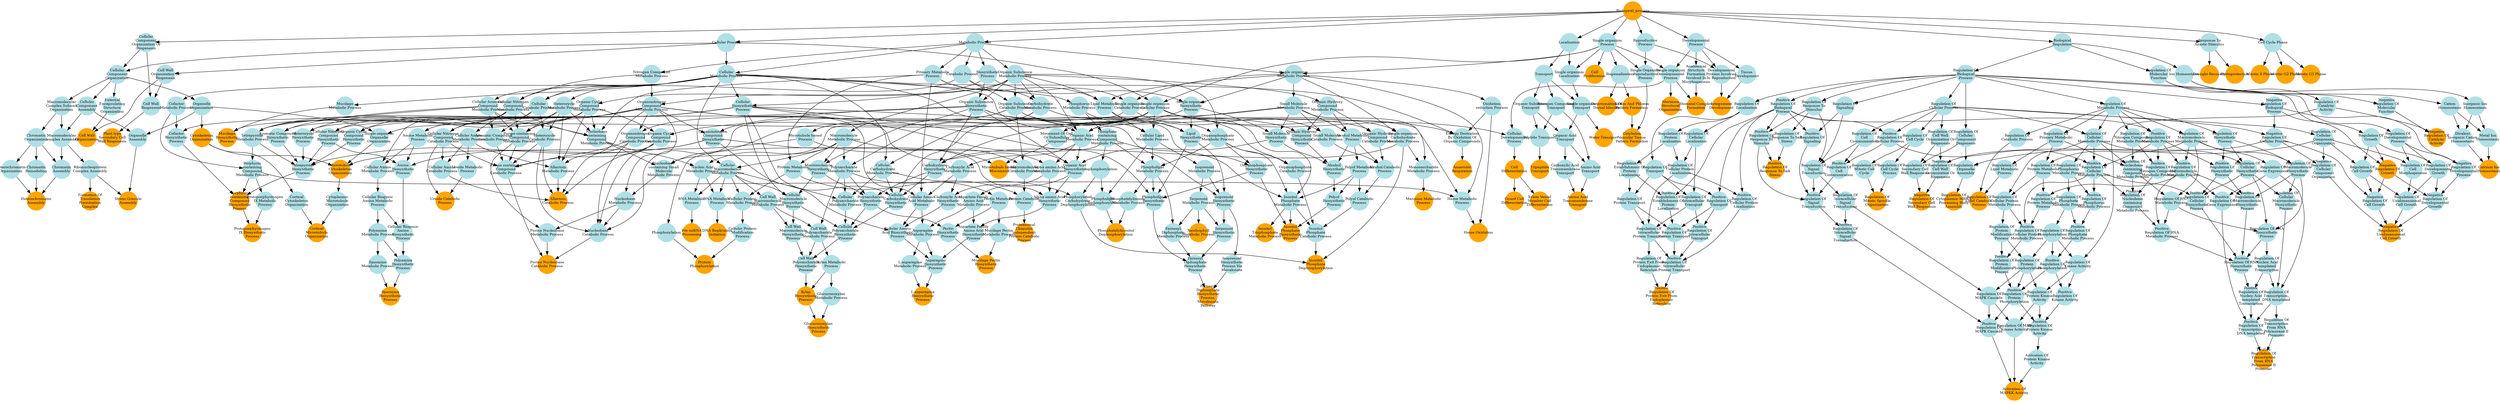 digraph {
1 [style="filled", fixedsize="true", fontsize="10", shape="circle", width="0.75", fillcolor="orange", label="Biological_process", color="transparent"];
2 [style="filled", fixedsize="true", fontsize="10", shape="circle", width="0.75", fillcolor="powderblue", label="Cellular
Component
Organization Or
Biogenesis", color="transparent"];
3 [style="filled", fixedsize="true", fontsize="10", shape="circle", width="0.75", fillcolor="powderblue", label="Cellular Process", color="transparent"];
4 [style="filled", fixedsize="true", fontsize="10", shape="circle", width="0.75", fillcolor="powderblue", label="Cell Wall
Organization Or
Biogenesis", color="transparent"];
5 [style="filled", fixedsize="true", fontsize="10", shape="circle", width="0.75", fillcolor="powderblue", label="Cell Wall
Biogenesis", color="transparent"];
6 [style="filled", fixedsize="true", fontsize="10", shape="circle", width="0.75", fillcolor="orange", label="Plant type
Secondary Cell
Wall Biogenesis", color="transparent"];
7 [style="filled", fixedsize="true", fontsize="10", shape="circle", width="0.75", fillcolor="powderblue", label="Biological
Regulation", color="transparent"];
8 [style="filled", fixedsize="true", fontsize="10", shape="circle", width="0.75", fillcolor="powderblue", label="Regulation Of
Biological
Process", color="transparent"];
9 [style="filled", fixedsize="true", fontsize="10", shape="circle", width="0.75", fillcolor="powderblue", label="Regulation Of
Metabolic Process", color="transparent"];
10 [style="filled", fixedsize="true", fontsize="10", shape="circle", width="0.75", fillcolor="powderblue", label="Regulation Of
Macromolecule
Metabolic Process", color="transparent"];
11 [style="filled", fixedsize="true", fontsize="10", shape="circle", width="0.75", fillcolor="powderblue", label="Regulation Of
Gene Expression", color="transparent"];
12 [style="filled", fixedsize="true", fontsize="10", shape="circle", width="0.75", fillcolor="powderblue", label="Regulation Of
Biosynthetic
Process", color="transparent"];
13 [style="filled", fixedsize="true", fontsize="10", shape="circle", width="0.75", fillcolor="powderblue", label="Regulation Of
Macromolecule
Biosynthetic
Process", color="transparent"];
14 [style="filled", fixedsize="true", fontsize="10", shape="circle", width="0.75", fillcolor="powderblue", label="Regulation Of
Cellular Process", color="transparent"];
15 [style="filled", fixedsize="true", fontsize="10", shape="circle", width="0.75", fillcolor="powderblue", label="Regulation Of
Cellular
Metabolic Process", color="transparent"];
16 [style="filled", fixedsize="true", fontsize="10", shape="circle", width="0.75", fillcolor="powderblue", label="Regulation Of
Cellular
Biosynthetic
Process", color="transparent"];
17 [style="filled", fixedsize="true", fontsize="10", shape="circle", width="0.75", fillcolor="powderblue", label="Regulation Of
Nitrogen Compound
Metabolic Process", color="transparent"];
18 [style="filled", fixedsize="true", fontsize="10", shape="circle", width="0.75", fillcolor="powderblue", label="Regulation Of
Primary Metabolic
Process", color="transparent"];
19 [style="filled", fixedsize="true", fontsize="10", shape="circle", width="0.75", fillcolor="powderblue", label="Regulation Of
Nucleobase
containing
Compound
Metabolic Process", color="transparent"];
20 [style="filled", fixedsize="true", fontsize="10", shape="circle", width="0.75", fillcolor="powderblue", label="Regulation Of RNA
Metabolic Process", color="transparent"];
21 [style="filled", fixedsize="true", fontsize="10", shape="circle", width="0.75", fillcolor="powderblue", label="Regulation Of RNA
Biosynthetic
Process", color="transparent"];
22 [style="filled", fixedsize="true", fontsize="10", shape="circle", width="0.75", fillcolor="powderblue", label="Regulation Of
Nucleic Acid
templated
Transcription", color="transparent"];
23 [style="filled", fixedsize="true", fontsize="10", shape="circle", width="0.75", fillcolor="powderblue", label="Regulation Of
Cellular
Macromolecule
Biosynthetic
Process", color="transparent"];
24 [style="filled", fixedsize="true", fontsize="10", shape="circle", width="0.75", fillcolor="powderblue", label="Regulation Of
Transcription,
DNA templated", color="transparent"];
25 [style="filled", fixedsize="true", fontsize="10", shape="circle", width="0.75", fillcolor="powderblue", label="Regulation Of
Transcription
From RNA
Polymerase II
Promoter", color="transparent"];
26 [style="filled", fixedsize="true", fontsize="10", shape="circle", width="0.75", fillcolor="powderblue", label="Positive
Regulation Of
Biological
Process", color="transparent"];
27 [style="filled", fixedsize="true", fontsize="10", shape="circle", width="0.75", fillcolor="powderblue", label="Positive
Regulation Of
Metabolic Process", color="transparent"];
28 [style="filled", fixedsize="true", fontsize="10", shape="circle", width="0.75", fillcolor="powderblue", label="Positive
Regulation Of
Macromolecule
Metabolic Process", color="transparent"];
29 [style="filled", fixedsize="true", fontsize="10", shape="circle", width="0.75", fillcolor="powderblue", label="Positive
Regulation Of
Gene Expression", color="transparent"];
30 [style="filled", fixedsize="true", fontsize="10", shape="circle", width="0.75", fillcolor="powderblue", label="Positive
Regulation Of
Biosynthetic
Process", color="transparent"];
31 [style="filled", fixedsize="true", fontsize="10", shape="circle", width="0.75", fillcolor="powderblue", label="Positive
Regulation Of
Macromolecule
Biosynthetic
Process", color="transparent"];
32 [style="filled", fixedsize="true", fontsize="10", shape="circle", width="0.75", fillcolor="powderblue", label="Positive
Regulation Of
Cellular Process", color="transparent"];
33 [style="filled", fixedsize="true", fontsize="10", shape="circle", width="0.75", fillcolor="powderblue", label="Positive
Regulation Of
Cellular
Metabolic Process", color="transparent"];
34 [style="filled", fixedsize="true", fontsize="10", shape="circle", width="0.75", fillcolor="powderblue", label="Positive
Regulation Of
Cellular
Biosynthetic
Process", color="transparent"];
35 [style="filled", fixedsize="true", fontsize="10", shape="circle", width="0.75", fillcolor="powderblue", label="Positive
Regulation Of
Nitrogen Compound
Metabolic Process", color="transparent"];
36 [style="filled", fixedsize="true", fontsize="10", shape="circle", width="0.75", fillcolor="powderblue", label="Positive
Regulation Of
Nucleobase
containing
Compound
Metabolic Process", color="transparent"];
37 [style="filled", fixedsize="true", fontsize="10", shape="circle", width="0.75", fillcolor="powderblue", label="Positive
Regulation Of RNA
Metabolic Process", color="transparent"];
38 [style="filled", fixedsize="true", fontsize="10", shape="circle", width="0.75", fillcolor="powderblue", label="Positive
Regulation Of RNA
Biosynthetic
Process", color="transparent"];
39 [style="filled", fixedsize="true", fontsize="10", shape="circle", width="0.75", fillcolor="powderblue", label="Positive
Regulation Of
Nucleic Acid
templated
Transcription", color="transparent"];
40 [style="filled", fixedsize="true", fontsize="10", shape="circle", width="0.75", fillcolor="powderblue", label="Positive
Regulation Of
Transcription,
DNA templated", color="transparent"];
41 [style="filled", fixedsize="true", fontsize="10", shape="circle", width="0.75", fillcolor="orange", label="Positive
Regulation Of
Transcription
From RNA
Polymerase II
Promoter", color="transparent"];
42 [style="filled", fixedsize="true", fontsize="10", shape="circle", width="0.75", fillcolor="powderblue", label="Localization", color="transparent"];
43 [style="filled", fixedsize="true", fontsize="10", shape="circle", width="0.75", fillcolor="powderblue", label="Transport", color="transparent"];
44 [style="filled", fixedsize="true", fontsize="10", shape="circle", width="0.75", fillcolor="powderblue", label="Single organism
Process", color="transparent"];
45 [style="filled", fixedsize="true", fontsize="10", shape="circle", width="0.75", fillcolor="powderblue", label="Single organism
Localization", color="transparent"];
46 [style="filled", fixedsize="true", fontsize="10", shape="circle", width="0.75", fillcolor="powderblue", label="Single organism
Transport", color="transparent"];
47 [style="filled", fixedsize="true", fontsize="10", shape="circle", width="0.75", fillcolor="orange", label="Water Transport", color="transparent"];
48 [style="filled", fixedsize="true", fontsize="10", shape="circle", width="0.75", fillcolor="powderblue", label="Metabolic Process", color="transparent"];
49 [style="filled", fixedsize="true", fontsize="10", shape="circle", width="0.75", fillcolor="powderblue", label="Nitrogen Compound
Metabolic Process", color="transparent"];
50 [style="filled", fixedsize="true", fontsize="10", shape="circle", width="0.75", fillcolor="powderblue", label="Cellular
Metabolic Process", color="transparent"];
51 [style="filled", fixedsize="true", fontsize="10", shape="circle", width="0.75", fillcolor="powderblue", label="Cellular Nitrogen
Compound
Metabolic Process", color="transparent"];
52 [style="filled", fixedsize="true", fontsize="10", shape="circle", width="0.75", fillcolor="powderblue", label="Cellular Amide
Metabolic Process", color="transparent"];
53 [style="filled", fixedsize="true", fontsize="10", shape="circle", width="0.75", fillcolor="powderblue", label="Heterocycle
Metabolic Process", color="transparent"];
54 [style="filled", fixedsize="true", fontsize="10", shape="circle", width="0.75", fillcolor="powderblue", label="Organic Substance
Metabolic Process", color="transparent"];
55 [style="filled", fixedsize="true", fontsize="10", shape="circle", width="0.75", fillcolor="powderblue", label="Organic Cyclic
Compound
Metabolic Process", color="transparent"];
56 [style="filled", fixedsize="true", fontsize="10", shape="circle", width="0.75", fillcolor="powderblue", label="Organonitrogen
Compound
Metabolic Process", color="transparent"];
57 [style="filled", fixedsize="true", fontsize="10", shape="circle", width="0.75", fillcolor="powderblue", label="Allantoin
Metabolic Process", color="transparent"];
58 [style="filled", fixedsize="true", fontsize="10", shape="circle", width="0.75", fillcolor="powderblue", label="Catabolic Process", color="transparent"];
59 [style="filled", fixedsize="true", fontsize="10", shape="circle", width="0.75", fillcolor="powderblue", label="Cellular
Catabolic Process", color="transparent"];
60 [style="filled", fixedsize="true", fontsize="10", shape="circle", width="0.75", fillcolor="powderblue", label="Cellular Nitrogen
Compound
Catabolic Process", color="transparent"];
61 [style="filled", fixedsize="true", fontsize="10", shape="circle", width="0.75", fillcolor="powderblue", label="Cellular Amide
Catabolic Process", color="transparent"];
62 [style="filled", fixedsize="true", fontsize="10", shape="circle", width="0.75", fillcolor="powderblue", label="Heterocycle
Catabolic Process", color="transparent"];
63 [style="filled", fixedsize="true", fontsize="10", shape="circle", width="0.75", fillcolor="powderblue", label="Organic Substance
Catabolic Process", color="transparent"];
64 [style="filled", fixedsize="true", fontsize="10", shape="circle", width="0.75", fillcolor="powderblue", label="Organic Cyclic
Compound
Catabolic Process", color="transparent"];
65 [style="filled", fixedsize="true", fontsize="10", shape="circle", width="0.75", fillcolor="powderblue", label="Organonitrogen
Compound
Catabolic Process", color="transparent"];
66 [style="filled", fixedsize="true", fontsize="10", shape="circle", width="0.75", fillcolor="orange", label="Allantoin
Catabolic Process", color="transparent"];
67 [style="filled", fixedsize="true", fontsize="10", shape="circle", width="0.75", fillcolor="powderblue", label="Cellular
Component
Organization", color="transparent"];
68 [style="filled", fixedsize="true", fontsize="10", shape="circle", width="0.75", fillcolor="powderblue", label="External
Encapsulating
Structure
Organization", color="transparent"];
69 [style="filled", fixedsize="true", fontsize="10", shape="circle", width="0.75", fillcolor="orange", label="Cell Wall
Organization", color="transparent"];
70 [style="filled", fixedsize="true", fontsize="10", shape="circle", width="0.75", fillcolor="powderblue", label="Phosphorus
Metabolic Process", color="transparent"];
71 [style="filled", fixedsize="true", fontsize="10", shape="circle", width="0.75", fillcolor="powderblue", label="Phosphate
containing
Compound
Metabolic Process", color="transparent"];
72 [style="filled", fixedsize="true", fontsize="10", shape="circle", width="0.75", fillcolor="powderblue", label="Organophosphate
Metabolic Process", color="transparent"];
73 [style="filled", fixedsize="true", fontsize="10", shape="circle", width="0.75", fillcolor="powderblue", label="Primary Metabolic
Process", color="transparent"];
74 [style="filled", fixedsize="true", fontsize="10", shape="circle", width="0.75", fillcolor="powderblue", label="Single organism
Metabolic Process", color="transparent"];
75 [style="filled", fixedsize="true", fontsize="10", shape="circle", width="0.75", fillcolor="powderblue", label="Lipid Metabolic
Process", color="transparent"];
76 [style="filled", fixedsize="true", fontsize="10", shape="circle", width="0.75", fillcolor="powderblue", label="Single organism
Cellular Process", color="transparent"];
77 [style="filled", fixedsize="true", fontsize="10", shape="circle", width="0.75", fillcolor="powderblue", label="Cellular Lipid
Metabolic Process", color="transparent"];
78 [style="filled", fixedsize="true", fontsize="10", shape="circle", width="0.75", fillcolor="powderblue", label="Phospholipid
Metabolic Process", color="transparent"];
79 [style="filled", fixedsize="true", fontsize="10", shape="circle", width="0.75", fillcolor="powderblue", label="Phosphatidylinositol
Metabolic Process", color="transparent"];
80 [style="filled", fixedsize="true", fontsize="10", shape="circle", width="0.75", fillcolor="powderblue", label="Dephosphorylation", color="transparent"];
81 [style="filled", fixedsize="true", fontsize="10", shape="circle", width="0.75", fillcolor="powderblue", label="Phospholipid
Dephosphorylation", color="transparent"];
82 [style="filled", fixedsize="true", fontsize="10", shape="circle", width="0.75", fillcolor="orange", label="Phosphatidylinositol
Dephosphorylation", color="transparent"];
83 [style="filled", fixedsize="true", fontsize="10", shape="circle", width="0.75", fillcolor="powderblue", label="Developmental
Process", color="transparent"];
84 [style="filled", fixedsize="true", fontsize="10", shape="circle", width="0.75", fillcolor="powderblue", label="Single organism
Developmental
Process", color="transparent"];
85 [style="filled", fixedsize="true", fontsize="10", shape="circle", width="0.75", fillcolor="powderblue", label="Cellular
Developmental
Process", color="transparent"];
86 [style="filled", fixedsize="true", fontsize="10", shape="circle", width="0.75", fillcolor="orange", label="Cell
Differentiation", color="transparent"];
87 [style="filled", fixedsize="true", fontsize="10", shape="circle", width="0.75", fillcolor="orange", label="Guard Cell
Differentiation", color="transparent"];
88 [style="filled", fixedsize="true", fontsize="10", shape="circle", width="0.75", fillcolor="powderblue", label="Carbohydrate
Metabolic Process", color="transparent"];
89 [style="filled", fixedsize="true", fontsize="10", shape="circle", width="0.75", fillcolor="powderblue", label="Macromolecule
Metabolic Process", color="transparent"];
90 [style="filled", fixedsize="true", fontsize="10", shape="circle", width="0.75", fillcolor="powderblue", label="Polysaccharide
Metabolic Process", color="transparent"];
91 [style="filled", fixedsize="true", fontsize="10", shape="circle", width="0.75", fillcolor="powderblue", label="Cellular
Macromolecule
Metabolic Process", color="transparent"];
92 [style="filled", fixedsize="true", fontsize="10", shape="circle", width="0.75", fillcolor="powderblue", label="Cell Wall
Macromolecule
Metabolic Process", color="transparent"];
93 [style="filled", fixedsize="true", fontsize="10", shape="circle", width="0.75", fillcolor="powderblue", label="Cell Wall
Polysaccharide
Metabolic Process", color="transparent"];
94 [style="filled", fixedsize="true", fontsize="10", shape="circle", width="0.75", fillcolor="powderblue", label="Xylan Metabolic
Process", color="transparent"];
95 [style="filled", fixedsize="true", fontsize="10", shape="circle", width="0.75", fillcolor="powderblue", label="Glucuronoxylan
Metabolic Process", color="transparent"];
96 [style="filled", fixedsize="true", fontsize="10", shape="circle", width="0.75", fillcolor="powderblue", label="Biosynthetic
Process", color="transparent"];
97 [style="filled", fixedsize="true", fontsize="10", shape="circle", width="0.75", fillcolor="powderblue", label="Organic Substance
Biosynthetic
Process", color="transparent"];
98 [style="filled", fixedsize="true", fontsize="10", shape="circle", width="0.75", fillcolor="powderblue", label="Macromolecule
Biosynthetic
Process", color="transparent"];
99 [style="filled", fixedsize="true", fontsize="10", shape="circle", width="0.75", fillcolor="powderblue", label="Single organism
Biosynthetic
Process", color="transparent"];
100 [style="filled", fixedsize="true", fontsize="10", shape="circle", width="0.75", fillcolor="powderblue", label="Single organism
Carbohydrate
Metabolic Process", color="transparent"];
101 [style="filled", fixedsize="true", fontsize="10", shape="circle", width="0.75", fillcolor="powderblue", label="Carbohydrate
Biosynthetic
Process", color="transparent"];
102 [style="filled", fixedsize="true", fontsize="10", shape="circle", width="0.75", fillcolor="powderblue", label="Polysaccharide
Biosynthetic
Process", color="transparent"];
103 [style="filled", fixedsize="true", fontsize="10", shape="circle", width="0.75", fillcolor="powderblue", label="Cellular
Biosynthetic
Process", color="transparent"];
104 [style="filled", fixedsize="true", fontsize="10", shape="circle", width="0.75", fillcolor="powderblue", label="Cellular
Carbohydrate
Metabolic Process", color="transparent"];
105 [style="filled", fixedsize="true", fontsize="10", shape="circle", width="0.75", fillcolor="powderblue", label="Cellular
Carbohydrate
Biosynthetic
Process", color="transparent"];
106 [style="filled", fixedsize="true", fontsize="10", shape="circle", width="0.75", fillcolor="powderblue", label="Cellular
Macromolecule
Biosynthetic
Process", color="transparent"];
107 [style="filled", fixedsize="true", fontsize="10", shape="circle", width="0.75", fillcolor="powderblue", label="Cellular
Polysaccharide
Metabolic Process", color="transparent"];
108 [style="filled", fixedsize="true", fontsize="10", shape="circle", width="0.75", fillcolor="powderblue", label="Cellular
Polysaccharide
Biosynthetic
Process", color="transparent"];
109 [style="filled", fixedsize="true", fontsize="10", shape="circle", width="0.75", fillcolor="powderblue", label="Cell Wall
Macromolecule
Biosynthetic
Process", color="transparent"];
110 [style="filled", fixedsize="true", fontsize="10", shape="circle", width="0.75", fillcolor="powderblue", label="Cell Wall
Polysaccharide
Biosynthetic
Process", color="transparent"];
111 [style="filled", fixedsize="true", fontsize="10", shape="circle", width="0.75", fillcolor="orange", label="Xylan
Biosynthetic
Process", color="transparent"];
112 [style="filled", fixedsize="true", fontsize="10", shape="circle", width="0.75", fillcolor="orange", label="Glucuronoxylan
Biosynthetic
Process", color="transparent"];
113 [style="filled", fixedsize="true", fontsize="10", shape="circle", width="0.75", fillcolor="powderblue", label="Small Molecule
Metabolic Process", color="transparent"];
114 [style="filled", fixedsize="true", fontsize="10", shape="circle", width="0.75", fillcolor="powderblue", label="Organic Hydroxy
Compound
Metabolic Process", color="transparent"];
115 [style="filled", fixedsize="true", fontsize="10", shape="circle", width="0.75", fillcolor="powderblue", label="Alcohol Metabolic
Process", color="transparent"];
116 [style="filled", fixedsize="true", fontsize="10", shape="circle", width="0.75", fillcolor="powderblue", label="Polyol Metabolic
Process", color="transparent"];
117 [style="filled", fixedsize="true", fontsize="10", shape="circle", width="0.75", fillcolor="powderblue", label="Inositol
Phosphate
Metabolic Process", color="transparent"];
118 [style="filled", fixedsize="true", fontsize="10", shape="circle", width="0.75", fillcolor="powderblue", label="Small Molecule
Biosynthetic
Process", color="transparent"];
119 [style="filled", fixedsize="true", fontsize="10", shape="circle", width="0.75", fillcolor="powderblue", label="Organic Hydroxy
Compound
Biosynthetic
Process", color="transparent"];
120 [style="filled", fixedsize="true", fontsize="10", shape="circle", width="0.75", fillcolor="powderblue", label="Alcohol
Biosynthetic
Process", color="transparent"];
121 [style="filled", fixedsize="true", fontsize="10", shape="circle", width="0.75", fillcolor="powderblue", label="Polyol
Biosynthetic
Process", color="transparent"];
122 [style="filled", fixedsize="true", fontsize="10", shape="circle", width="0.75", fillcolor="powderblue", label="Organophosphate
Biosynthetic
Process", color="transparent"];
123 [style="filled", fixedsize="true", fontsize="10", shape="circle", width="0.75", fillcolor="orange", label="Inositol
Phosphate
Biosynthetic
Process", color="transparent"];
124 [style="filled", fixedsize="true", fontsize="10", shape="circle", width="0.75", fillcolor="powderblue", label="Isoprenoid
Metabolic Process", color="transparent"];
125 [style="filled", fixedsize="true", fontsize="10", shape="circle", width="0.75", fillcolor="powderblue", label="Terpenoid
Metabolic Process", color="transparent"];
126 [style="filled", fixedsize="true", fontsize="10", shape="circle", width="0.75", fillcolor="orange", label="Xanthophyll
Metabolic Process", color="transparent"];
127 [style="filled", fixedsize="true", fontsize="10", shape="circle", width="0.75", fillcolor="powderblue", label="Ureide Metabolic
Process", color="transparent"];
128 [style="filled", fixedsize="true", fontsize="10", shape="circle", width="0.75", fillcolor="orange", label="Ureide Catabolic
Process", color="transparent"];
129 [style="filled", fixedsize="true", fontsize="10", shape="circle", width="0.75", fillcolor="powderblue", label="Macromolecule
Catabolic Process", color="transparent"];
130 [style="filled", fixedsize="true", fontsize="10", shape="circle", width="0.75", fillcolor="powderblue", label="Protein Metabolic
Process", color="transparent"];
131 [style="filled", fixedsize="true", fontsize="10", shape="circle", width="0.75", fillcolor="powderblue", label="Protein Catabolic
Process", color="transparent"];
132 [style="filled", fixedsize="true", fontsize="10", shape="circle", width="0.75", fillcolor="orange", label="Proteasomal
Ubiquitin
independent
Protein Catabolic
Process", color="transparent"];
133 [style="filled", fixedsize="true", fontsize="10", shape="circle", width="0.75", fillcolor="powderblue", label="Organelle
Organization", color="transparent"];
134 [style="filled", fixedsize="true", fontsize="10", shape="circle", width="0.75", fillcolor="orange", label="Cytoskeleton
Organization", color="transparent"];
135 [style="filled", fixedsize="true", fontsize="10", shape="circle", width="0.75", fillcolor="powderblue", label="Reproductive
Process", color="transparent"];
136 [style="filled", fixedsize="true", fontsize="10", shape="circle", width="0.75", fillcolor="powderblue", label="Developmental
Process Involved
In Reproduction", color="transparent"];
137 [style="filled", fixedsize="true", fontsize="10", shape="circle", width="0.75", fillcolor="powderblue", label="Tissue
Development", color="transparent"];
138 [style="filled", fixedsize="true", fontsize="10", shape="circle", width="0.75", fillcolor="orange", label="Integument
Development", color="transparent"];
139 [style="filled", fixedsize="true", fontsize="10", shape="circle", width="0.75", fillcolor="powderblue", label="Cellular Aromatic
Compound
Metabolic Process", color="transparent"];
140 [style="filled", fixedsize="true", fontsize="10", shape="circle", width="0.75", fillcolor="powderblue", label="Nucleobase
containing
Compound
Metabolic Process", color="transparent"];
141 [style="filled", fixedsize="true", fontsize="10", shape="circle", width="0.75", fillcolor="powderblue", label="Nucleic Acid
Metabolic Process", color="transparent"];
142 [style="filled", fixedsize="true", fontsize="10", shape="circle", width="0.75", fillcolor="powderblue", label="DNA Metabolic
Process", color="transparent"];
143 [style="filled", fixedsize="true", fontsize="10", shape="circle", width="0.75", fillcolor="orange", label="DNA Replication
Initiation", color="transparent"];
144 [style="filled", fixedsize="true", fontsize="10", shape="circle", width="0.75", fillcolor="powderblue", label="Response To
Abiotic Stimulus", color="transparent"];
145 [style="filled", fixedsize="true", fontsize="10", shape="circle", width="0.75", fillcolor="orange", label="Photoprotection", color="transparent"];
146 [style="filled", fixedsize="true", fontsize="10", shape="circle", width="0.75", fillcolor="powderblue", label="Nucleobase
containing Small
Molecule
Metabolic Process", color="transparent"];
147 [style="filled", fixedsize="true", fontsize="10", shape="circle", width="0.75", fillcolor="powderblue", label="Nucleobase
Metabolic Process", color="transparent"];
148 [style="filled", fixedsize="true", fontsize="10", shape="circle", width="0.75", fillcolor="powderblue", label="Purine containing
Compound
Metabolic Process", color="transparent"];
149 [style="filled", fixedsize="true", fontsize="10", shape="circle", width="0.75", fillcolor="powderblue", label="Purine Nucleobase
Metabolic Process", color="transparent"];
150 [style="filled", fixedsize="true", fontsize="10", shape="circle", width="0.75", fillcolor="powderblue", label="Single organism
Catabolic Process", color="transparent"];
151 [style="filled", fixedsize="true", fontsize="10", shape="circle", width="0.75", fillcolor="powderblue", label="Nucleobase
Catabolic Process", color="transparent"];
152 [style="filled", fixedsize="true", fontsize="10", shape="circle", width="0.75", fillcolor="powderblue", label="Aromatic Compound
Catabolic Process", color="transparent"];
153 [style="filled", fixedsize="true", fontsize="10", shape="circle", width="0.75", fillcolor="powderblue", label="Purine containing
Compound
Catabolic Process", color="transparent"];
154 [style="filled", fixedsize="true", fontsize="10", shape="circle", width="0.75", fillcolor="orange", label="Purine Nucleobase
Catabolic Process", color="transparent"];
155 [style="filled", fixedsize="true", fontsize="10", shape="circle", width="0.75", fillcolor="powderblue", label="Regulation Of
Molecular
Function", color="transparent"];
156 [style="filled", fixedsize="true", fontsize="10", shape="circle", width="0.75", fillcolor="powderblue", label="Negative
Regulation Of
Molecular
Function", color="transparent"];
157 [style="filled", fixedsize="true", fontsize="10", shape="circle", width="0.75", fillcolor="powderblue", label="Regulation Of
Catalytic
Activity", color="transparent"];
158 [style="filled", fixedsize="true", fontsize="10", shape="circle", width="0.75", fillcolor="orange", label="Negative
Regulation Of
Catalytic
Activity", color="transparent"];
159 [style="filled", fixedsize="true", fontsize="10", shape="circle", width="0.75", fillcolor="powderblue", label="Cellular Protein
Metabolic Process", color="transparent"];
160 [style="filled", fixedsize="true", fontsize="10", shape="circle", width="0.75", fillcolor="powderblue", label="Cellular Protein
Modification
Process", color="transparent"];
161 [style="filled", fixedsize="true", fontsize="10", shape="circle", width="0.75", fillcolor="powderblue", label="Phosphorylation", color="transparent"];
162 [style="filled", fixedsize="true", fontsize="10", shape="circle", width="0.75", fillcolor="orange", label="Protein
Phosphorylation", color="transparent"];
163 [style="filled", fixedsize="true", fontsize="10", shape="circle", width="0.75", fillcolor="powderblue", label="Microtubule based
Process", color="transparent"];
164 [style="filled", fixedsize="true", fontsize="10", shape="circle", width="0.75", fillcolor="powderblue", label="Single organism
Organelle
Organization", color="transparent"];
165 [style="filled", fixedsize="true", fontsize="10", shape="circle", width="0.75", fillcolor="orange", label="Microtubule
Cytoskeleton
Organization", color="transparent"];
166 [style="filled", fixedsize="true", fontsize="10", shape="circle", width="0.75", fillcolor="powderblue", label="Regulation Of
Growth", color="transparent"];
167 [style="filled", fixedsize="true", fontsize="10", shape="circle", width="0.75", fillcolor="powderblue", label="Regulation Of
Cellular
Component
Organization", color="transparent"];
168 [style="filled", fixedsize="true", fontsize="10", shape="circle", width="0.75", fillcolor="powderblue", label="Regulation Of
Cell Growth", color="transparent"];
169 [style="filled", fixedsize="true", fontsize="10", shape="circle", width="0.75", fillcolor="powderblue", label="Negative
Regulation Of
Biological
Process", color="transparent"];
170 [style="filled", fixedsize="true", fontsize="10", shape="circle", width="0.75", fillcolor="orange", label="Negative
Regulation Of
Growth", color="transparent"];
171 [style="filled", fixedsize="true", fontsize="10", shape="circle", width="0.75", fillcolor="powderblue", label="Negative
Regulation Of
Cellular Process", color="transparent"];
172 [style="filled", fixedsize="true", fontsize="10", shape="circle", width="0.75", fillcolor="powderblue", label="Negative
Regulation Of
Cell Growth", color="transparent"];
173 [style="filled", fixedsize="true", fontsize="10", shape="circle", width="0.75", fillcolor="powderblue", label="Regulation Of
Developmental
Process", color="transparent"];
174 [style="filled", fixedsize="true", fontsize="10", shape="circle", width="0.75", fillcolor="powderblue", label="Regulation Of
Developmental
Growth", color="transparent"];
175 [style="filled", fixedsize="true", fontsize="10", shape="circle", width="0.75", fillcolor="powderblue", label="Negative
Regulation Of
Developmental
Process", color="transparent"];
176 [style="filled", fixedsize="true", fontsize="10", shape="circle", width="0.75", fillcolor="powderblue", label="Negative
Regulation Of
Developmental
Growth", color="transparent"];
177 [style="filled", fixedsize="true", fontsize="10", shape="circle", width="0.75", fillcolor="powderblue", label="Negative
Regulation Of
Cellular
Component
Organization", color="transparent"];
178 [style="filled", fixedsize="true", fontsize="10", shape="circle", width="0.75", fillcolor="powderblue", label="Regulation Of
Cell
Morphogenesis", color="transparent"];
179 [style="filled", fixedsize="true", fontsize="10", shape="circle", width="0.75", fillcolor="powderblue", label="Regulation Of
Unidimensional
Cell Growth", color="transparent"];
180 [style="filled", fixedsize="true", fontsize="10", shape="circle", width="0.75", fillcolor="orange", label="Negative
Regulation Of
Unidimensional
Cell Growth", color="transparent"];
181 [style="filled", fixedsize="true", fontsize="10", shape="circle", width="0.75", fillcolor="orange", label="Inositol
Trisphosphate
Metabolic Process", color="transparent"];
182 [style="filled", fixedsize="true", fontsize="10", shape="circle", width="0.75", fillcolor="powderblue", label="Regulation Of
Catabolic Process", color="transparent"];
183 [style="filled", fixedsize="true", fontsize="10", shape="circle", width="0.75", fillcolor="powderblue", label="Regulation Of
Lipid Metabolic
Process", color="transparent"];
184 [style="filled", fixedsize="true", fontsize="10", shape="circle", width="0.75", fillcolor="orange", label="Regulation Of
Lipid Catabolic
Process", color="transparent"];
185 [style="filled", fixedsize="true", fontsize="10", shape="circle", width="0.75", fillcolor="powderblue", label="Organic Substance
Transport", color="transparent"];
186 [style="filled", fixedsize="true", fontsize="10", shape="circle", width="0.75", fillcolor="powderblue", label="Organic Acid
Transport", color="transparent"];
187 [style="filled", fixedsize="true", fontsize="10", shape="circle", width="0.75", fillcolor="powderblue", label="Nitrogen Compound
Transport", color="transparent"];
188 [style="filled", fixedsize="true", fontsize="10", shape="circle", width="0.75", fillcolor="powderblue", label="Amino Acid
Transport", color="transparent"];
189 [style="filled", fixedsize="true", fontsize="10", shape="circle", width="0.75", fillcolor="powderblue", label="Carboxylic Acid
Transmembrane
Transport", color="transparent"];
190 [style="filled", fixedsize="true", fontsize="10", shape="circle", width="0.75", fillcolor="orange", label="Amino Acid
Transmembrane
Transport", color="transparent"];
191 [style="filled", fixedsize="true", fontsize="10", shape="circle", width="0.75", fillcolor="powderblue", label="RNA Metabolic
Process", color="transparent"];
192 [style="filled", fixedsize="true", fontsize="10", shape="circle", width="0.75", fillcolor="orange", label="Pre miRNA
Processing", color="transparent"];
193 [style="filled", fixedsize="true", fontsize="10", shape="circle", width="0.75", fillcolor="powderblue", label="Regulation Of
Cell Wall
Organization Or
Biogenesis", color="transparent"];
194 [style="filled", fixedsize="true", fontsize="10", shape="circle", width="0.75", fillcolor="powderblue", label="Negative
Regulation Of
Cell Wall
Organization Or
Biogenesis", color="transparent"];
195 [style="filled", fixedsize="true", fontsize="10", shape="circle", width="0.75", fillcolor="powderblue", label="Regulation Of
Cellular
Component
Biogenesis", color="transparent"];
196 [style="filled", fixedsize="true", fontsize="10", shape="circle", width="0.75", fillcolor="powderblue", label="Regulation Of
Secondary Cell
Wall Biogenesis", color="transparent"];
197 [style="filled", fixedsize="true", fontsize="10", shape="circle", width="0.75", fillcolor="orange", label="Negative
Regulation Of
Secondary Cell
Wall Biogenesis", color="transparent"];
198 [style="filled", fixedsize="true", fontsize="10", shape="circle", width="0.75", fillcolor="orange", label="Cell
Proliferation", color="transparent"];
199 [style="filled", fixedsize="true", fontsize="10", shape="circle", width="0.75", fillcolor="powderblue", label="Regulation Of
Organelle
Assembly", color="transparent"];
200 [style="filled", fixedsize="true", fontsize="10", shape="circle", width="0.75", fillcolor="orange", label="Regulation Of
Cytoplasmic MRNA
Processing Body
Assembly", color="transparent"];
201 [style="filled", fixedsize="true", fontsize="10", shape="circle", width="0.75", fillcolor="orange", label="Xylem Vessel
Member Cell
Differentiation", color="transparent"];
202 [style="filled", fixedsize="true", fontsize="10", shape="circle", width="0.75", fillcolor="powderblue", label="Cell Cycle Phase", color="transparent"];
203 [style="filled", fixedsize="true", fontsize="10", shape="circle", width="0.75", fillcolor="orange", label="Mitotic G1 Phase", color="transparent"];
204 [style="filled", fixedsize="true", fontsize="10", shape="circle", width="0.75", fillcolor="orange", label="Mitotic S Phase", color="transparent"];
205 [style="filled", fixedsize="true", fontsize="10", shape="circle", width="0.75", fillcolor="orange", label="Mitotic G2 Phase", color="transparent"];
206 [style="filled", fixedsize="true", fontsize="10", shape="circle", width="0.75", fillcolor="powderblue", label="Regulation Of
Protein Metabolic
Process", color="transparent"];
207 [style="filled", fixedsize="true", fontsize="10", shape="circle", width="0.75", fillcolor="powderblue", label="Regulation Of
Cellular Protein
Metabolic Process", color="transparent"];
208 [style="filled", fixedsize="true", fontsize="10", shape="circle", width="0.75", fillcolor="powderblue", label="Regulation Of
Protein
Modification
Process", color="transparent"];
209 [style="filled", fixedsize="true", fontsize="10", shape="circle", width="0.75", fillcolor="powderblue", label="Regulation Of
Phosphorus
Metabolic Process", color="transparent"];
210 [style="filled", fixedsize="true", fontsize="10", shape="circle", width="0.75", fillcolor="powderblue", label="Regulation Of
Phosphate
Metabolic Process", color="transparent"];
211 [style="filled", fixedsize="true", fontsize="10", shape="circle", width="0.75", fillcolor="powderblue", label="Regulation Of
Phosphorylation", color="transparent"];
212 [style="filled", fixedsize="true", fontsize="10", shape="circle", width="0.75", fillcolor="powderblue", label="Regulation Of
Protein
Phosphorylation", color="transparent"];
213 [style="filled", fixedsize="true", fontsize="10", shape="circle", width="0.75", fillcolor="powderblue", label="Positive
Regulation Of
Protein Metabolic
Process", color="transparent"];
214 [style="filled", fixedsize="true", fontsize="10", shape="circle", width="0.75", fillcolor="powderblue", label="Positive
Regulation Of
Cellular Protein
Metabolic Process", color="transparent"];
215 [style="filled", fixedsize="true", fontsize="10", shape="circle", width="0.75", fillcolor="powderblue", label="Positive
Regulation Of
Protein
Modification
Process", color="transparent"];
216 [style="filled", fixedsize="true", fontsize="10", shape="circle", width="0.75", fillcolor="powderblue", label="Positive
Regulation Of
Phosphorus
Metabolic Process", color="transparent"];
217 [style="filled", fixedsize="true", fontsize="10", shape="circle", width="0.75", fillcolor="powderblue", label="Positive
Regulation Of
Phosphate
Metabolic Process", color="transparent"];
218 [style="filled", fixedsize="true", fontsize="10", shape="circle", width="0.75", fillcolor="powderblue", label="Positive
Regulation Of
Phosphorylation", color="transparent"];
219 [style="filled", fixedsize="true", fontsize="10", shape="circle", width="0.75", fillcolor="powderblue", label="Positive
Regulation Of
Protein
Phosphorylation", color="transparent"];
220 [style="filled", fixedsize="true", fontsize="10", shape="circle", width="0.75", fillcolor="powderblue", label="Regulation Of
Kinase Activity", color="transparent"];
221 [style="filled", fixedsize="true", fontsize="10", shape="circle", width="0.75", fillcolor="powderblue", label="Positive
Regulation Of
Kinase Activity", color="transparent"];
222 [style="filled", fixedsize="true", fontsize="10", shape="circle", width="0.75", fillcolor="powderblue", label="Regulation Of
Protein Kinase
Activity", color="transparent"];
223 [style="filled", fixedsize="true", fontsize="10", shape="circle", width="0.75", fillcolor="powderblue", label="Positive
Regulation Of
Protein Kinase
Activity", color="transparent"];
224 [style="filled", fixedsize="true", fontsize="10", shape="circle", width="0.75", fillcolor="powderblue", label="Activation Of
Protein Kinase
Activity", color="transparent"];
225 [style="filled", fixedsize="true", fontsize="10", shape="circle", width="0.75", fillcolor="powderblue", label="Regulation Of
Cell
Communication", color="transparent"];
226 [style="filled", fixedsize="true", fontsize="10", shape="circle", width="0.75", fillcolor="powderblue", label="Regulation Of
Signaling", color="transparent"];
227 [style="filled", fixedsize="true", fontsize="10", shape="circle", width="0.75", fillcolor="powderblue", label="Regulation Of
Response To
Stimulus", color="transparent"];
228 [style="filled", fixedsize="true", fontsize="10", shape="circle", width="0.75", fillcolor="powderblue", label="Regulation Of
Signal
Transduction", color="transparent"];
229 [style="filled", fixedsize="true", fontsize="10", shape="circle", width="0.75", fillcolor="powderblue", label="Regulation Of
Intracellular
Signal
Transduction", color="transparent"];
230 [style="filled", fixedsize="true", fontsize="10", shape="circle", width="0.75", fillcolor="powderblue", label="Regulation Of
MAPK Cascade", color="transparent"];
231 [style="filled", fixedsize="true", fontsize="10", shape="circle", width="0.75", fillcolor="powderblue", label="Regulation Of MAP
Kinase Activity", color="transparent"];
232 [style="filled", fixedsize="true", fontsize="10", shape="circle", width="0.75", fillcolor="powderblue", label="Positive
Regulation Of
Cell
Communication", color="transparent"];
233 [style="filled", fixedsize="true", fontsize="10", shape="circle", width="0.75", fillcolor="powderblue", label="Positive
Regulation Of
Signaling", color="transparent"];
234 [style="filled", fixedsize="true", fontsize="10", shape="circle", width="0.75", fillcolor="powderblue", label="Positive
Regulation Of
Response To
Stimulus", color="transparent"];
235 [style="filled", fixedsize="true", fontsize="10", shape="circle", width="0.75", fillcolor="powderblue", label="Positive
Regulation Of
Signal
Transduction", color="transparent"];
236 [style="filled", fixedsize="true", fontsize="10", shape="circle", width="0.75", fillcolor="powderblue", label="Positive
Regulation Of
Intracellular
Signal
Transduction", color="transparent"];
237 [style="filled", fixedsize="true", fontsize="10", shape="circle", width="0.75", fillcolor="powderblue", label="Positive
Regulation Of
MAPK Cascade", color="transparent"];
238 [style="filled", fixedsize="true", fontsize="10", shape="circle", width="0.75", fillcolor="orange", label="Activation Of
MAPKK Activity", color="transparent"];
239 [style="filled", fixedsize="true", fontsize="10", shape="circle", width="0.75", fillcolor="powderblue", label="Regionalization", color="transparent"];
240 [style="filled", fixedsize="true", fontsize="10", shape="circle", width="0.75", fillcolor="orange", label="Determination Of
Dorsal Identity", color="transparent"];
241 [style="filled", fixedsize="true", fontsize="10", shape="circle", width="0.75", fillcolor="powderblue", label="Amine Metabolic
Process", color="transparent"];
242 [style="filled", fixedsize="true", fontsize="10", shape="circle", width="0.75", fillcolor="powderblue", label="Cellular Amine
Metabolic Process", color="transparent"];
243 [style="filled", fixedsize="true", fontsize="10", shape="circle", width="0.75", fillcolor="powderblue", label="Cellular Biogenic
Amine Metabolic
Process", color="transparent"];
244 [style="filled", fixedsize="true", fontsize="10", shape="circle", width="0.75", fillcolor="powderblue", label="Polyamine
Metabolic Process", color="transparent"];
245 [style="filled", fixedsize="true", fontsize="10", shape="circle", width="0.75", fillcolor="powderblue", label="Cellular Nitrogen
Compound
Biosynthetic
Process", color="transparent"];
246 [style="filled", fixedsize="true", fontsize="10", shape="circle", width="0.75", fillcolor="powderblue", label="Organonitrogen
Compound
Biosynthetic
Process", color="transparent"];
247 [style="filled", fixedsize="true", fontsize="10", shape="circle", width="0.75", fillcolor="powderblue", label="Amine
Biosynthetic
Process", color="transparent"];
248 [style="filled", fixedsize="true", fontsize="10", shape="circle", width="0.75", fillcolor="powderblue", label="Cellular Biogenic
Amine
Biosynthetic
Process", color="transparent"];
249 [style="filled", fixedsize="true", fontsize="10", shape="circle", width="0.75", fillcolor="powderblue", label="Polyamine
Biosynthetic
Process", color="transparent"];
250 [style="filled", fixedsize="true", fontsize="10", shape="circle", width="0.75", fillcolor="powderblue", label="Spermine
Metabolic Process", color="transparent"];
251 [style="filled", fixedsize="true", fontsize="10", shape="circle", width="0.75", fillcolor="orange", label="Spermine
Biosynthetic
Process", color="transparent"];
252 [style="filled", fixedsize="true", fontsize="10", shape="circle", width="0.75", fillcolor="orange", label="Drought Recovery", color="transparent"];
253 [style="filled", fixedsize="true", fontsize="10", shape="circle", width="0.75", fillcolor="powderblue", label="Tetrapyrrole
Metabolic Process", color="transparent"];
254 [style="filled", fixedsize="true", fontsize="10", shape="circle", width="0.75", fillcolor="powderblue", label="Cofactor
Metabolic Process", color="transparent"];
255 [style="filled", fixedsize="true", fontsize="10", shape="circle", width="0.75", fillcolor="powderblue", label="Porphyrin
containing
Compound
Metabolic Process", color="transparent"];
256 [style="filled", fixedsize="true", fontsize="10", shape="circle", width="0.75", fillcolor="powderblue", label="Heterocycle
Biosynthetic
Process", color="transparent"];
257 [style="filled", fixedsize="true", fontsize="10", shape="circle", width="0.75", fillcolor="powderblue", label="Aromatic Compound
Biosynthetic
Process", color="transparent"];
258 [style="filled", fixedsize="true", fontsize="10", shape="circle", width="0.75", fillcolor="powderblue", label="Organic Cyclic
Compound
Biosynthetic
Process", color="transparent"];
259 [style="filled", fixedsize="true", fontsize="10", shape="circle", width="0.75", fillcolor="powderblue", label="Tetrapyrrole
Biosynthetic
Process", color="transparent"];
260 [style="filled", fixedsize="true", fontsize="10", shape="circle", width="0.75", fillcolor="powderblue", label="Cofactor
Biosynthetic
Process", color="transparent"];
261 [style="filled", fixedsize="true", fontsize="10", shape="circle", width="0.75", fillcolor="orange", label="Porphyrin
containing
Compound
Biosynthetic
Process", color="transparent"];
262 [style="filled", fixedsize="true", fontsize="10", shape="circle", width="0.75", fillcolor="powderblue", label="Protoporphyrinogen
IX Metabolic
Process", color="transparent"];
263 [style="filled", fixedsize="true", fontsize="10", shape="circle", width="0.75", fillcolor="orange", label="Protoporphyrinogen
IX Biosynthetic
Process", color="transparent"];
264 [style="filled", fixedsize="true", fontsize="10", shape="circle", width="0.75", fillcolor="powderblue", label="Movement Of Cell
Or Subcellular
Component", color="transparent"];
265 [style="filled", fixedsize="true", fontsize="10", shape="circle", width="0.75", fillcolor="orange", label="Microtubule based
Movement", color="transparent"];
266 [style="filled", fixedsize="true", fontsize="10", shape="circle", width="0.75", fillcolor="orange", label="Meristem
Structural
Organization", color="transparent"];
267 [style="filled", fixedsize="true", fontsize="10", shape="circle", width="0.75", fillcolor="powderblue", label="Monosaccharide
Metabolic Process", color="transparent"];
268 [style="filled", fixedsize="true", fontsize="10", shape="circle", width="0.75", fillcolor="orange", label="Mannose Metabolic
Process", color="transparent"];
269 [style="filled", fixedsize="true", fontsize="10", shape="circle", width="0.75", fillcolor="powderblue", label="Phosphorylated
Carbohydrate
Dephosphorylation", color="transparent"];
270 [style="filled", fixedsize="true", fontsize="10", shape="circle", width="0.75", fillcolor="powderblue", label="Small Molecule
Catabolic Process", color="transparent"];
271 [style="filled", fixedsize="true", fontsize="10", shape="circle", width="0.75", fillcolor="powderblue", label="Organic Hydroxy
Compound
Catabolic Process", color="transparent"];
272 [style="filled", fixedsize="true", fontsize="10", shape="circle", width="0.75", fillcolor="powderblue", label="Alcohol Catabolic
Process", color="transparent"];
273 [style="filled", fixedsize="true", fontsize="10", shape="circle", width="0.75", fillcolor="powderblue", label="Polyol Catabolic
Process", color="transparent"];
274 [style="filled", fixedsize="true", fontsize="10", shape="circle", width="0.75", fillcolor="powderblue", label="Organophosphate
Catabolic Process", color="transparent"];
275 [style="filled", fixedsize="true", fontsize="10", shape="circle", width="0.75", fillcolor="powderblue", label="Inositol
Phosphate
Catabolic Process", color="transparent"];
276 [style="filled", fixedsize="true", fontsize="10", shape="circle", width="0.75", fillcolor="orange", label="Inositol
Phosphate
Dephosphorylation", color="transparent"];
277 [style="filled", fixedsize="true", fontsize="10", shape="circle", width="0.75", fillcolor="powderblue", label="Regulation Of
Response To Salt
Stress", color="transparent"];
278 [style="filled", fixedsize="true", fontsize="10", shape="circle", width="0.75", fillcolor="orange", label="Positive
Regulation Of
Response To Salt
Stress", color="transparent"];
279 [style="filled", fixedsize="true", fontsize="10", shape="circle", width="0.75", fillcolor="powderblue", label="Anatomical
Structure
Formation
Involved In
Morphogenesis", color="transparent"];
280 [style="filled", fixedsize="true", fontsize="10", shape="circle", width="0.75", fillcolor="orange", label="Stomatal Complex
Formation", color="transparent"];
281 [style="filled", fixedsize="true", fontsize="10", shape="circle", width="0.75", fillcolor="powderblue", label="Heme Metabolic
Process", color="transparent"];
282 [style="filled", fixedsize="true", fontsize="10", shape="circle", width="0.75", fillcolor="powderblue", label="Oxidation
reduction Process", color="transparent"];
283 [style="filled", fixedsize="true", fontsize="10", shape="circle", width="0.75", fillcolor="orange", label="Heme Oxidation", color="transparent"];
284 [style="filled", fixedsize="true", fontsize="10", shape="circle", width="0.75", fillcolor="powderblue", label="Regulation Of
Localization", color="transparent"];
285 [style="filled", fixedsize="true", fontsize="10", shape="circle", width="0.75", fillcolor="powderblue", label="Regulation Of
Transport", color="transparent"];
286 [style="filled", fixedsize="true", fontsize="10", shape="circle", width="0.75", fillcolor="powderblue", label="Regulation Of
Cellular
Localization", color="transparent"];
287 [style="filled", fixedsize="true", fontsize="10", shape="circle", width="0.75", fillcolor="powderblue", label="Regulation Of
Intracellular
Transport", color="transparent"];
288 [style="filled", fixedsize="true", fontsize="10", shape="circle", width="0.75", fillcolor="powderblue", label="Regulation Of
Protein
Localization", color="transparent"];
289 [style="filled", fixedsize="true", fontsize="10", shape="circle", width="0.75", fillcolor="powderblue", label="Regulation Of
Establishment Of
Protein
Localization", color="transparent"];
290 [style="filled", fixedsize="true", fontsize="10", shape="circle", width="0.75", fillcolor="powderblue", label="Regulation Of
Protein Transport", color="transparent"];
291 [style="filled", fixedsize="true", fontsize="10", shape="circle", width="0.75", fillcolor="powderblue", label="Regulation Of
Cellular Protein
Localization", color="transparent"];
292 [style="filled", fixedsize="true", fontsize="10", shape="circle", width="0.75", fillcolor="powderblue", label="Regulation Of
Intracellular
Protein Transport", color="transparent"];
293 [style="filled", fixedsize="true", fontsize="10", shape="circle", width="0.75", fillcolor="powderblue", label="Regulation Of
Protein Exit From
Endoplasmic
Reticulum", color="transparent"];
294 [style="filled", fixedsize="true", fontsize="10", shape="circle", width="0.75", fillcolor="powderblue", label="Positive
Regulation Of
Transport", color="transparent"];
295 [style="filled", fixedsize="true", fontsize="10", shape="circle", width="0.75", fillcolor="powderblue", label="Positive
Regulation Of
Intracellular
Transport", color="transparent"];
296 [style="filled", fixedsize="true", fontsize="10", shape="circle", width="0.75", fillcolor="powderblue", label="Positive
Regulation Of
Establishment Of
Protein
Localization", color="transparent"];
297 [style="filled", fixedsize="true", fontsize="10", shape="circle", width="0.75", fillcolor="powderblue", label="Positive
Regulation Of
Protein Transport", color="transparent"];
298 [style="filled", fixedsize="true", fontsize="10", shape="circle", width="0.75", fillcolor="powderblue", label="Positive
Regulation Of
Cellular Protein
Localization", color="transparent"];
299 [style="filled", fixedsize="true", fontsize="10", shape="circle", width="0.75", fillcolor="powderblue", label="Positive
Regulation Of
Intracellular
Protein Transport", color="transparent"];
300 [style="filled", fixedsize="true", fontsize="10", shape="circle", width="0.75", fillcolor="orange", label="Positive
Regulation Of
Protein Exit From
Endoplasmic
Reticulum", color="transparent"];
301 [style="filled", fixedsize="true", fontsize="10", shape="circle", width="0.75", fillcolor="powderblue", label="Cellular
Component
Assembly", color="transparent"];
302 [style="filled", fixedsize="true", fontsize="10", shape="circle", width="0.75", fillcolor="powderblue", label="Macromolecular
Complex Subunit
Organization", color="transparent"];
303 [style="filled", fixedsize="true", fontsize="10", shape="circle", width="0.75", fillcolor="powderblue", label="Macromolecular
Complex Assembly", color="transparent"];
304 [style="filled", fixedsize="true", fontsize="10", shape="circle", width="0.75", fillcolor="powderblue", label="Ribonucleoprotein
Complex Assembly", color="transparent"];
305 [style="filled", fixedsize="true", fontsize="10", shape="circle", width="0.75", fillcolor="orange", label="Formation Of
Translation
Preinitiation
Complex", color="transparent"];
306 [style="filled", fixedsize="true", fontsize="10", shape="circle", width="0.75", fillcolor="powderblue", label="Peptide Transport", color="transparent"];
307 [style="filled", fixedsize="true", fontsize="10", shape="circle", width="0.75", fillcolor="orange", label="Tripeptide
Transport", color="transparent"];
308 [style="filled", fixedsize="true", fontsize="10", shape="circle", width="0.75", fillcolor="orange", label="Xylem And Phloem
Pattern Formation", color="transparent"];
309 [style="filled", fixedsize="true", fontsize="10", shape="circle", width="0.75", fillcolor="powderblue", label="Single Organism
Reproductive
Process", color="transparent"];
310 [style="filled", fixedsize="true", fontsize="10", shape="circle", width="0.75", fillcolor="orange", label="Cotyledon
Vascular Tissue
Pattern Formation", color="transparent"];
311 [style="filled", fixedsize="true", fontsize="10", shape="circle", width="0.75", fillcolor="powderblue", label="Energy Derivation
By Oxidation Of
Organic Compounds", color="transparent"];
312 [style="filled", fixedsize="true", fontsize="10", shape="circle", width="0.75", fillcolor="orange", label="Anaerobic
Respiration", color="transparent"];
313 [style="filled", fixedsize="true", fontsize="10", shape="circle", width="0.75", fillcolor="powderblue", label="Cortical
Cytoskeleton
Organization", color="transparent"];
314 [style="filled", fixedsize="true", fontsize="10", shape="circle", width="0.75", fillcolor="powderblue", label="Cytoplasmic
Microtubule
Organization", color="transparent"];
315 [style="filled", fixedsize="true", fontsize="10", shape="circle", width="0.75", fillcolor="orange", label="Cortical
Microtubule
Organization", color="transparent"];
316 [style="filled", fixedsize="true", fontsize="10", shape="circle", width="0.75", fillcolor="powderblue", label="Chromatin
Organization", color="transparent"];
317 [style="filled", fixedsize="true", fontsize="10", shape="circle", width="0.75", fillcolor="powderblue", label="Chromatin
Remodeling", color="transparent"];
318 [style="filled", fixedsize="true", fontsize="10", shape="circle", width="0.75", fillcolor="powderblue", label="Chromatin
Assembly", color="transparent"];
319 [style="filled", fixedsize="true", fontsize="10", shape="circle", width="0.75", fillcolor="powderblue", label="Heterochromatin
Organization", color="transparent"];
320 [style="filled", fixedsize="true", fontsize="10", shape="circle", width="0.75", fillcolor="orange", label="Heterochromatin
Assembly", color="transparent"];
321 [style="filled", fixedsize="true", fontsize="10", shape="circle", width="0.75", fillcolor="powderblue", label="Pectin Metabolic
Process", color="transparent"];
322 [style="filled", fixedsize="true", fontsize="10", shape="circle", width="0.75", fillcolor="powderblue", label="Pectin
Biosynthetic
Process", color="transparent"];
323 [style="filled", fixedsize="true", fontsize="10", shape="circle", width="0.75", fillcolor="powderblue", label="Mucilage Pectin
Metabolic Process", color="transparent"];
324 [style="filled", fixedsize="true", fontsize="10", shape="circle", width="0.75", fillcolor="orange", label="Mucilage Pectin
Biosynthetic
Process", color="transparent"];
325 [style="filled", fixedsize="true", fontsize="10", shape="circle", width="0.75", fillcolor="powderblue", label="Mucilage
Metabolic Process", color="transparent"];
326 [style="filled", fixedsize="true", fontsize="10", shape="circle", width="0.75", fillcolor="orange", label="Mucilage
Biosynthetic
Process", color="transparent"];
327 [style="filled", fixedsize="true", fontsize="10", shape="circle", width="0.75", fillcolor="powderblue", label="Ion Homeostasis", color="transparent"];
328 [style="filled", fixedsize="true", fontsize="10", shape="circle", width="0.75", fillcolor="powderblue", label="Cation
Homeostasis", color="transparent"];
329 [style="filled", fixedsize="true", fontsize="10", shape="circle", width="0.75", fillcolor="powderblue", label="Inorganic Ion
Homeostasis", color="transparent"];
330 [style="filled", fixedsize="true", fontsize="10", shape="circle", width="0.75", fillcolor="powderblue", label="Metal Ion
Homeostasis", color="transparent"];
331 [style="filled", fixedsize="true", fontsize="10", shape="circle", width="0.75", fillcolor="powderblue", label="Divalent
Inorganic Cation
Homeostasis", color="transparent"];
332 [style="filled", fixedsize="true", fontsize="10", shape="circle", width="0.75", fillcolor="orange", label="Calcium Ion
Homeostasis", color="transparent"];
333 [style="filled", fixedsize="true", fontsize="10", shape="circle", width="0.75", fillcolor="powderblue", label="Organic Acid
Metabolic Process", color="transparent"];
334 [style="filled", fixedsize="true", fontsize="10", shape="circle", width="0.75", fillcolor="powderblue", label="Carboxylic Acid
Metabolic Process", color="transparent"];
335 [style="filled", fixedsize="true", fontsize="10", shape="circle", width="0.75", fillcolor="powderblue", label="Cellular Amino
Acid Metabolic
Process", color="transparent"];
336 [style="filled", fixedsize="true", fontsize="10", shape="circle", width="0.75", fillcolor="powderblue", label="Alpha amino Acid
Metabolic Process", color="transparent"];
337 [style="filled", fixedsize="true", fontsize="10", shape="circle", width="0.75", fillcolor="powderblue", label="Aspartate Family
Amino Acid
Metabolic Process", color="transparent"];
338 [style="filled", fixedsize="true", fontsize="10", shape="circle", width="0.75", fillcolor="powderblue", label="Asparagine
Metabolic Process", color="transparent"];
339 [style="filled", fixedsize="true", fontsize="10", shape="circle", width="0.75", fillcolor="powderblue", label="Organic Acid
Biosynthetic
Process", color="transparent"];
340 [style="filled", fixedsize="true", fontsize="10", shape="circle", width="0.75", fillcolor="powderblue", label="Carboxylic Acid
Biosynthetic
Process", color="transparent"];
341 [style="filled", fixedsize="true", fontsize="10", shape="circle", width="0.75", fillcolor="powderblue", label="Cellular Amino
Acid Biosynthetic
Process", color="transparent"];
342 [style="filled", fixedsize="true", fontsize="10", shape="circle", width="0.75", fillcolor="powderblue", label="Alpha amino Acid
Biosynthetic
Process", color="transparent"];
343 [style="filled", fixedsize="true", fontsize="10", shape="circle", width="0.75", fillcolor="powderblue", label="Aspartate Family
Amino Acid
Biosynthetic
Process", color="transparent"];
344 [style="filled", fixedsize="true", fontsize="10", shape="circle", width="0.75", fillcolor="powderblue", label="Asparagine
Biosynthetic
Process", color="transparent"];
345 [style="filled", fixedsize="true", fontsize="10", shape="circle", width="0.75", fillcolor="powderblue", label="L asparagine
Metabolic Process", color="transparent"];
346 [style="filled", fixedsize="true", fontsize="10", shape="circle", width="0.75", fillcolor="orange", label="L asparagine
Biosynthetic
Process", color="transparent"];
347 [style="filled", fixedsize="true", fontsize="10", shape="circle", width="0.75", fillcolor="powderblue", label="Organelle
Assembly", color="transparent"];
348 [style="filled", fixedsize="true", fontsize="10", shape="circle", width="0.75", fillcolor="orange", label="Stress Granule
Assembly", color="transparent"];
349 [style="filled", fixedsize="true", fontsize="10", shape="circle", width="0.75", fillcolor="powderblue", label="Lipid
Biosynthetic
Process", color="transparent"];
350 [style="filled", fixedsize="true", fontsize="10", shape="circle", width="0.75", fillcolor="powderblue", label="Phospholipid
Biosynthetic
Process", color="transparent"];
351 [style="filled", fixedsize="true", fontsize="10", shape="circle", width="0.75", fillcolor="powderblue", label="Isoprenoid
Biosynthetic
Process", color="transparent"];
352 [style="filled", fixedsize="true", fontsize="10", shape="circle", width="0.75", fillcolor="powderblue", label="Terpenoid
Biosynthetic
Process", color="transparent"];
353 [style="filled", fixedsize="true", fontsize="10", shape="circle", width="0.75", fillcolor="powderblue", label="Farnesyl
Diphosphate
Metabolic Process", color="transparent"];
354 [style="filled", fixedsize="true", fontsize="10", shape="circle", width="0.75", fillcolor="powderblue", label="Farnesyl
Diphosphate
Biosynthetic
Process", color="transparent"];
355 [style="filled", fixedsize="true", fontsize="10", shape="circle", width="0.75", fillcolor="powderblue", label="Isoprenoid
Biosynthetic
Process Via
Mevalonate", color="transparent"];
356 [style="filled", fixedsize="true", fontsize="10", shape="circle", width="0.75", fillcolor="orange", label="Farnesyl
Diphosphate
Biosynthetic
Process,
Mevalonate
Pathway", color="transparent"];
357 [style="filled", fixedsize="true", fontsize="10", shape="circle", width="0.75", fillcolor="powderblue", label="Regulation Of
Cell Cycle", color="transparent"];
358 [style="filled", fixedsize="true", fontsize="10", shape="circle", width="0.75", fillcolor="powderblue", label="Regulation Of
Mitotic Cell
Cycle", color="transparent"];
359 [style="filled", fixedsize="true", fontsize="10", shape="circle", width="0.75", fillcolor="powderblue", label="Regulation Of
Cell Cycle
Process", color="transparent"];
360 [style="filled", fixedsize="true", fontsize="10", shape="circle", width="0.75", fillcolor="orange", label="Regulation Of
Mitotic Spindle
Organization", color="transparent"];
1 -> 2 [color="#000000", lty="solid"];
1 -> 3 [color="#000000", lty="solid"];
3 -> 4 [color="#000000", lty="solid"];
2 -> 5 [color="#000000", lty="solid"];
4 -> 5 [color="#000000", lty="solid"];
5 -> 6 [color="#000000", lty="solid"];
1 -> 7 [color="#000000", lty="solid"];
7 -> 8 [color="#000000", lty="solid"];
8 -> 9 [color="#000000", lty="solid"];
9 -> 10 [color="#000000", lty="solid"];
10 -> 11 [color="#000000", lty="solid"];
9 -> 12 [color="#000000", lty="solid"];
10 -> 13 [color="#000000", lty="solid"];
12 -> 13 [color="#000000", lty="solid"];
8 -> 14 [color="#000000", lty="solid"];
9 -> 15 [color="#000000", lty="solid"];
14 -> 15 [color="#000000", lty="solid"];
12 -> 16 [color="#000000", lty="solid"];
15 -> 16 [color="#000000", lty="solid"];
9 -> 17 [color="#000000", lty="solid"];
9 -> 18 [color="#000000", lty="solid"];
15 -> 19 [color="#000000", lty="solid"];
17 -> 19 [color="#000000", lty="solid"];
18 -> 19 [color="#000000", lty="solid"];
10 -> 20 [color="#000000", lty="solid"];
19 -> 20 [color="#000000", lty="solid"];
13 -> 21 [color="#000000", lty="solid"];
16 -> 21 [color="#000000", lty="solid"];
20 -> 21 [color="#000000", lty="solid"];
21 -> 22 [color="#000000", lty="solid"];
13 -> 23 [color="#000000", lty="solid"];
16 -> 23 [color="#000000", lty="solid"];
11 -> 24 [color="#000000", lty="solid"];
22 -> 24 [color="#000000", lty="solid"];
23 -> 24 [color="#000000", lty="solid"];
24 -> 25 [color="#000000", lty="solid"];
8 -> 26 [color="#000000", lty="solid"];
9 -> 27 [color="#000000", lty="solid"];
26 -> 27 [color="#000000", lty="solid"];
10 -> 28 [color="#000000", lty="solid"];
27 -> 28 [color="#000000", lty="solid"];
11 -> 29 [color="#000000", lty="solid"];
28 -> 29 [color="#000000", lty="solid"];
12 -> 30 [color="#000000", lty="solid"];
27 -> 30 [color="#000000", lty="solid"];
13 -> 31 [color="#000000", lty="solid"];
28 -> 31 [color="#000000", lty="solid"];
30 -> 31 [color="#000000", lty="solid"];
14 -> 32 [color="#000000", lty="solid"];
26 -> 32 [color="#000000", lty="solid"];
15 -> 33 [color="#000000", lty="solid"];
27 -> 33 [color="#000000", lty="solid"];
32 -> 33 [color="#000000", lty="solid"];
16 -> 34 [color="#000000", lty="solid"];
30 -> 34 [color="#000000", lty="solid"];
33 -> 34 [color="#000000", lty="solid"];
17 -> 35 [color="#000000", lty="solid"];
27 -> 35 [color="#000000", lty="solid"];
19 -> 36 [color="#000000", lty="solid"];
33 -> 36 [color="#000000", lty="solid"];
35 -> 36 [color="#000000", lty="solid"];
20 -> 37 [color="#000000", lty="solid"];
28 -> 37 [color="#000000", lty="solid"];
36 -> 37 [color="#000000", lty="solid"];
21 -> 38 [color="#000000", lty="solid"];
31 -> 38 [color="#000000", lty="solid"];
34 -> 38 [color="#000000", lty="solid"];
37 -> 38 [color="#000000", lty="solid"];
22 -> 39 [color="#000000", lty="solid"];
38 -> 39 [color="#000000", lty="solid"];
24 -> 40 [color="#000000", lty="solid"];
29 -> 40 [color="#000000", lty="solid"];
39 -> 40 [color="#000000", lty="solid"];
25 -> 41 [color="#000000", lty="solid"];
40 -> 41 [color="#000000", lty="solid"];
1 -> 42 [color="#000000", lty="solid"];
42 -> 43 [color="#000000", lty="solid"];
1 -> 44 [color="#000000", lty="solid"];
42 -> 45 [color="#000000", lty="solid"];
44 -> 45 [color="#000000", lty="solid"];
43 -> 46 [color="#000000", lty="solid"];
45 -> 46 [color="#000000", lty="solid"];
46 -> 47 [color="#000000", lty="solid"];
1 -> 48 [color="#000000", lty="solid"];
48 -> 49 [color="#000000", lty="solid"];
3 -> 50 [color="#000000", lty="solid"];
48 -> 50 [color="#000000", lty="solid"];
49 -> 51 [color="#000000", lty="solid"];
50 -> 51 [color="#000000", lty="solid"];
51 -> 52 [color="#000000", lty="solid"];
50 -> 53 [color="#000000", lty="solid"];
48 -> 54 [color="#000000", lty="solid"];
54 -> 55 [color="#000000", lty="solid"];
49 -> 56 [color="#000000", lty="solid"];
54 -> 56 [color="#000000", lty="solid"];
52 -> 57 [color="#000000", lty="solid"];
53 -> 57 [color="#000000", lty="solid"];
55 -> 57 [color="#000000", lty="solid"];
56 -> 57 [color="#000000", lty="solid"];
48 -> 58 [color="#000000", lty="solid"];
50 -> 59 [color="#000000", lty="solid"];
58 -> 59 [color="#000000", lty="solid"];
51 -> 60 [color="#000000", lty="solid"];
59 -> 60 [color="#000000", lty="solid"];
52 -> 61 [color="#000000", lty="solid"];
60 -> 61 [color="#000000", lty="solid"];
53 -> 62 [color="#000000", lty="solid"];
59 -> 62 [color="#000000", lty="solid"];
54 -> 63 [color="#000000", lty="solid"];
58 -> 63 [color="#000000", lty="solid"];
55 -> 64 [color="#000000", lty="solid"];
63 -> 64 [color="#000000", lty="solid"];
56 -> 65 [color="#000000", lty="solid"];
63 -> 65 [color="#000000", lty="solid"];
57 -> 66 [color="#000000", lty="solid"];
61 -> 66 [color="#000000", lty="solid"];
62 -> 66 [color="#000000", lty="solid"];
64 -> 66 [color="#000000", lty="solid"];
65 -> 66 [color="#000000", lty="solid"];
2 -> 67 [color="#000000", lty="solid"];
3 -> 67 [color="#000000", lty="solid"];
67 -> 68 [color="#000000", lty="solid"];
4 -> 69 [color="#000000", lty="solid"];
68 -> 69 [color="#000000", lty="solid"];
50 -> 70 [color="#000000", lty="solid"];
70 -> 71 [color="#000000", lty="solid"];
54 -> 72 [color="#000000", lty="solid"];
70 -> 72 [color="#000000", lty="solid"];
48 -> 73 [color="#000000", lty="solid"];
44 -> 74 [color="#000000", lty="solid"];
48 -> 74 [color="#000000", lty="solid"];
54 -> 75 [color="#000000", lty="solid"];
73 -> 75 [color="#000000", lty="solid"];
74 -> 75 [color="#000000", lty="solid"];
3 -> 76 [color="#000000", lty="solid"];
44 -> 76 [color="#000000", lty="solid"];
50 -> 77 [color="#000000", lty="solid"];
75 -> 77 [color="#000000", lty="solid"];
76 -> 77 [color="#000000", lty="solid"];
71 -> 78 [color="#000000", lty="solid"];
72 -> 78 [color="#000000", lty="solid"];
77 -> 78 [color="#000000", lty="solid"];
78 -> 79 [color="#000000", lty="solid"];
71 -> 80 [color="#000000", lty="solid"];
77 -> 81 [color="#000000", lty="solid"];
80 -> 81 [color="#000000", lty="solid"];
79 -> 82 [color="#000000", lty="solid"];
81 -> 82 [color="#000000", lty="solid"];
1 -> 83 [color="#000000", lty="solid"];
44 -> 84 [color="#000000", lty="solid"];
83 -> 84 [color="#000000", lty="solid"];
76 -> 85 [color="#000000", lty="solid"];
84 -> 85 [color="#000000", lty="solid"];
85 -> 86 [color="#000000", lty="solid"];
86 -> 87 [color="#000000", lty="solid"];
54 -> 88 [color="#000000", lty="solid"];
73 -> 88 [color="#000000", lty="solid"];
54 -> 89 [color="#000000", lty="solid"];
88 -> 90 [color="#000000", lty="solid"];
89 -> 90 [color="#000000", lty="solid"];
50 -> 91 [color="#000000", lty="solid"];
89 -> 91 [color="#000000", lty="solid"];
91 -> 92 [color="#000000", lty="solid"];
90 -> 93 [color="#000000", lty="solid"];
92 -> 93 [color="#000000", lty="solid"];
93 -> 94 [color="#000000", lty="solid"];
94 -> 95 [color="#000000", lty="solid"];
48 -> 96 [color="#000000", lty="solid"];
54 -> 97 [color="#000000", lty="solid"];
96 -> 97 [color="#000000", lty="solid"];
89 -> 98 [color="#000000", lty="solid"];
97 -> 98 [color="#000000", lty="solid"];
74 -> 99 [color="#000000", lty="solid"];
96 -> 99 [color="#000000", lty="solid"];
74 -> 100 [color="#000000", lty="solid"];
88 -> 100 [color="#000000", lty="solid"];
97 -> 101 [color="#000000", lty="solid"];
99 -> 101 [color="#000000", lty="solid"];
100 -> 101 [color="#000000", lty="solid"];
90 -> 102 [color="#000000", lty="solid"];
98 -> 102 [color="#000000", lty="solid"];
101 -> 102 [color="#000000", lty="solid"];
50 -> 103 [color="#000000", lty="solid"];
96 -> 103 [color="#000000", lty="solid"];
50 -> 104 [color="#000000", lty="solid"];
88 -> 104 [color="#000000", lty="solid"];
76 -> 105 [color="#000000", lty="solid"];
101 -> 105 [color="#000000", lty="solid"];
103 -> 105 [color="#000000", lty="solid"];
104 -> 105 [color="#000000", lty="solid"];
91 -> 106 [color="#000000", lty="solid"];
98 -> 106 [color="#000000", lty="solid"];
103 -> 106 [color="#000000", lty="solid"];
90 -> 107 [color="#000000", lty="solid"];
91 -> 107 [color="#000000", lty="solid"];
104 -> 107 [color="#000000", lty="solid"];
102 -> 108 [color="#000000", lty="solid"];
105 -> 108 [color="#000000", lty="solid"];
106 -> 108 [color="#000000", lty="solid"];
107 -> 108 [color="#000000", lty="solid"];
92 -> 109 [color="#000000", lty="solid"];
106 -> 109 [color="#000000", lty="solid"];
93 -> 110 [color="#000000", lty="solid"];
108 -> 110 [color="#000000", lty="solid"];
109 -> 110 [color="#000000", lty="solid"];
94 -> 111 [color="#000000", lty="solid"];
110 -> 111 [color="#000000", lty="solid"];
95 -> 112 [color="#000000", lty="solid"];
111 -> 112 [color="#000000", lty="solid"];
74 -> 113 [color="#000000", lty="solid"];
54 -> 114 [color="#000000", lty="solid"];
113 -> 115 [color="#000000", lty="solid"];
114 -> 115 [color="#000000", lty="solid"];
115 -> 116 [color="#000000", lty="solid"];
71 -> 117 [color="#000000", lty="solid"];
72 -> 117 [color="#000000", lty="solid"];
76 -> 117 [color="#000000", lty="solid"];
116 -> 117 [color="#000000", lty="solid"];
99 -> 118 [color="#000000", lty="solid"];
113 -> 118 [color="#000000", lty="solid"];
97 -> 119 [color="#000000", lty="solid"];
114 -> 119 [color="#000000", lty="solid"];
115 -> 120 [color="#000000", lty="solid"];
118 -> 120 [color="#000000", lty="solid"];
119 -> 120 [color="#000000", lty="solid"];
116 -> 121 [color="#000000", lty="solid"];
120 -> 121 [color="#000000", lty="solid"];
72 -> 122 [color="#000000", lty="solid"];
97 -> 122 [color="#000000", lty="solid"];
117 -> 123 [color="#000000", lty="solid"];
121 -> 123 [color="#000000", lty="solid"];
122 -> 123 [color="#000000", lty="solid"];
77 -> 124 [color="#000000", lty="solid"];
124 -> 125 [color="#000000", lty="solid"];
125 -> 126 [color="#000000", lty="solid"];
52 -> 127 [color="#000000", lty="solid"];
60 -> 128 [color="#000000", lty="solid"];
127 -> 128 [color="#000000", lty="solid"];
63 -> 129 [color="#000000", lty="solid"];
89 -> 129 [color="#000000", lty="solid"];
73 -> 130 [color="#000000", lty="solid"];
89 -> 130 [color="#000000", lty="solid"];
129 -> 131 [color="#000000", lty="solid"];
130 -> 131 [color="#000000", lty="solid"];
131 -> 132 [color="#000000", lty="solid"];
67 -> 133 [color="#000000", lty="solid"];
133 -> 134 [color="#000000", lty="solid"];
1 -> 135 [color="#000000", lty="solid"];
83 -> 136 [color="#000000", lty="solid"];
135 -> 136 [color="#000000", lty="solid"];
83 -> 137 [color="#000000", lty="solid"];
136 -> 138 [color="#000000", lty="solid"];
137 -> 138 [color="#000000", lty="solid"];
50 -> 139 [color="#000000", lty="solid"];
51 -> 140 [color="#000000", lty="solid"];
53 -> 140 [color="#000000", lty="solid"];
55 -> 140 [color="#000000", lty="solid"];
73 -> 140 [color="#000000", lty="solid"];
139 -> 140 [color="#000000", lty="solid"];
89 -> 141 [color="#000000", lty="solid"];
140 -> 141 [color="#000000", lty="solid"];
91 -> 142 [color="#000000", lty="solid"];
141 -> 142 [color="#000000", lty="solid"];
142 -> 143 [color="#000000", lty="solid"];
1 -> 144 [color="#000000", lty="solid"];
144 -> 145 [color="#000000", lty="solid"];
76 -> 146 [color="#000000", lty="solid"];
113 -> 146 [color="#000000", lty="solid"];
140 -> 146 [color="#000000", lty="solid"];
56 -> 147 [color="#000000", lty="solid"];
146 -> 147 [color="#000000", lty="solid"];
51 -> 148 [color="#000000", lty="solid"];
53 -> 148 [color="#000000", lty="solid"];
55 -> 148 [color="#000000", lty="solid"];
56 -> 148 [color="#000000", lty="solid"];
139 -> 148 [color="#000000", lty="solid"];
147 -> 149 [color="#000000", lty="solid"];
148 -> 149 [color="#000000", lty="solid"];
58 -> 150 [color="#000000", lty="solid"];
74 -> 150 [color="#000000", lty="solid"];
62 -> 151 [color="#000000", lty="solid"];
64 -> 151 [color="#000000", lty="solid"];
65 -> 151 [color="#000000", lty="solid"];
147 -> 151 [color="#000000", lty="solid"];
150 -> 151 [color="#000000", lty="solid"];
59 -> 152 [color="#000000", lty="solid"];
139 -> 152 [color="#000000", lty="solid"];
60 -> 153 [color="#000000", lty="solid"];
62 -> 153 [color="#000000", lty="solid"];
64 -> 153 [color="#000000", lty="solid"];
65 -> 153 [color="#000000", lty="solid"];
148 -> 153 [color="#000000", lty="solid"];
152 -> 153 [color="#000000", lty="solid"];
149 -> 154 [color="#000000", lty="solid"];
151 -> 154 [color="#000000", lty="solid"];
153 -> 154 [color="#000000", lty="solid"];
7 -> 155 [color="#000000", lty="solid"];
155 -> 156 [color="#000000", lty="solid"];
155 -> 157 [color="#000000", lty="solid"];
156 -> 158 [color="#000000", lty="solid"];
157 -> 158 [color="#000000", lty="solid"];
91 -> 159 [color="#000000", lty="solid"];
130 -> 159 [color="#000000", lty="solid"];
159 -> 160 [color="#000000", lty="solid"];
71 -> 161 [color="#000000", lty="solid"];
160 -> 162 [color="#000000", lty="solid"];
161 -> 162 [color="#000000", lty="solid"];
76 -> 163 [color="#000000", lty="solid"];
76 -> 164 [color="#000000", lty="solid"];
133 -> 164 [color="#000000", lty="solid"];
134 -> 165 [color="#000000", lty="solid"];
163 -> 165 [color="#000000", lty="solid"];
164 -> 165 [color="#000000", lty="solid"];
8 -> 166 [color="#000000", lty="solid"];
14 -> 167 [color="#000000", lty="solid"];
166 -> 168 [color="#000000", lty="solid"];
167 -> 168 [color="#000000", lty="solid"];
8 -> 169 [color="#000000", lty="solid"];
166 -> 170 [color="#000000", lty="solid"];
169 -> 170 [color="#000000", lty="solid"];
14 -> 171 [color="#000000", lty="solid"];
169 -> 171 [color="#000000", lty="solid"];
168 -> 172 [color="#000000", lty="solid"];
170 -> 172 [color="#000000", lty="solid"];
171 -> 172 [color="#000000", lty="solid"];
8 -> 173 [color="#000000", lty="solid"];
166 -> 174 [color="#000000", lty="solid"];
173 -> 174 [color="#000000", lty="solid"];
169 -> 175 [color="#000000", lty="solid"];
173 -> 175 [color="#000000", lty="solid"];
170 -> 176 [color="#000000", lty="solid"];
174 -> 176 [color="#000000", lty="solid"];
175 -> 176 [color="#000000", lty="solid"];
167 -> 177 [color="#000000", lty="solid"];
171 -> 177 [color="#000000", lty="solid"];
167 -> 178 [color="#000000", lty="solid"];
173 -> 178 [color="#000000", lty="solid"];
168 -> 179 [color="#000000", lty="solid"];
174 -> 179 [color="#000000", lty="solid"];
178 -> 179 [color="#000000", lty="solid"];
172 -> 180 [color="#000000", lty="solid"];
176 -> 180 [color="#000000", lty="solid"];
177 -> 180 [color="#000000", lty="solid"];
179 -> 180 [color="#000000", lty="solid"];
117 -> 181 [color="#000000", lty="solid"];
9 -> 182 [color="#000000", lty="solid"];
18 -> 183 [color="#000000", lty="solid"];
182 -> 184 [color="#000000", lty="solid"];
183 -> 184 [color="#000000", lty="solid"];
43 -> 185 [color="#000000", lty="solid"];
46 -> 186 [color="#000000", lty="solid"];
185 -> 186 [color="#000000", lty="solid"];
43 -> 187 [color="#000000", lty="solid"];
186 -> 188 [color="#000000", lty="solid"];
187 -> 188 [color="#000000", lty="solid"];
186 -> 189 [color="#000000", lty="solid"];
188 -> 190 [color="#000000", lty="solid"];
189 -> 190 [color="#000000", lty="solid"];
91 -> 191 [color="#000000", lty="solid"];
141 -> 191 [color="#000000", lty="solid"];
191 -> 192 [color="#000000", lty="solid"];
14 -> 193 [color="#000000", lty="solid"];
171 -> 194 [color="#000000", lty="solid"];
193 -> 194 [color="#000000", lty="solid"];
8 -> 195 [color="#000000", lty="solid"];
193 -> 196 [color="#000000", lty="solid"];
195 -> 196 [color="#000000", lty="solid"];
194 -> 197 [color="#000000", lty="solid"];
196 -> 197 [color="#000000", lty="solid"];
44 -> 198 [color="#000000", lty="solid"];
167 -> 199 [color="#000000", lty="solid"];
195 -> 199 [color="#000000", lty="solid"];
199 -> 200 [color="#000000", lty="solid"];
86 -> 201 [color="#000000", lty="solid"];
1 -> 202 [color="#000000", lty="solid"];
202 -> 203 [color="#000000", lty="solid"];
202 -> 204 [color="#000000", lty="solid"];
202 -> 205 [color="#000000", lty="solid"];
10 -> 206 [color="#000000", lty="solid"];
18 -> 206 [color="#000000", lty="solid"];
15 -> 207 [color="#000000", lty="solid"];
206 -> 207 [color="#000000", lty="solid"];
207 -> 208 [color="#000000", lty="solid"];
15 -> 209 [color="#000000", lty="solid"];
209 -> 210 [color="#000000", lty="solid"];
210 -> 211 [color="#000000", lty="solid"];
208 -> 212 [color="#000000", lty="solid"];
211 -> 212 [color="#000000", lty="solid"];
28 -> 213 [color="#000000", lty="solid"];
206 -> 213 [color="#000000", lty="solid"];
33 -> 214 [color="#000000", lty="solid"];
207 -> 214 [color="#000000", lty="solid"];
213 -> 214 [color="#000000", lty="solid"];
208 -> 215 [color="#000000", lty="solid"];
214 -> 215 [color="#000000", lty="solid"];
33 -> 216 [color="#000000", lty="solid"];
209 -> 216 [color="#000000", lty="solid"];
210 -> 217 [color="#000000", lty="solid"];
216 -> 217 [color="#000000", lty="solid"];
211 -> 218 [color="#000000", lty="solid"];
217 -> 218 [color="#000000", lty="solid"];
212 -> 219 [color="#000000", lty="solid"];
215 -> 219 [color="#000000", lty="solid"];
218 -> 219 [color="#000000", lty="solid"];
157 -> 220 [color="#000000", lty="solid"];
211 -> 220 [color="#000000", lty="solid"];
218 -> 221 [color="#000000", lty="solid"];
220 -> 221 [color="#000000", lty="solid"];
212 -> 222 [color="#000000", lty="solid"];
220 -> 222 [color="#000000", lty="solid"];
219 -> 223 [color="#000000", lty="solid"];
221 -> 223 [color="#000000", lty="solid"];
222 -> 223 [color="#000000", lty="solid"];
223 -> 224 [color="#000000", lty="solid"];
14 -> 225 [color="#000000", lty="solid"];
8 -> 226 [color="#000000", lty="solid"];
8 -> 227 [color="#000000", lty="solid"];
225 -> 228 [color="#000000", lty="solid"];
226 -> 228 [color="#000000", lty="solid"];
227 -> 228 [color="#000000", lty="solid"];
228 -> 229 [color="#000000", lty="solid"];
212 -> 230 [color="#000000", lty="solid"];
229 -> 230 [color="#000000", lty="solid"];
222 -> 231 [color="#000000", lty="solid"];
230 -> 231 [color="#000000", lty="solid"];
32 -> 232 [color="#000000", lty="solid"];
225 -> 232 [color="#000000", lty="solid"];
26 -> 233 [color="#000000", lty="solid"];
226 -> 233 [color="#000000", lty="solid"];
26 -> 234 [color="#000000", lty="solid"];
227 -> 234 [color="#000000", lty="solid"];
228 -> 235 [color="#000000", lty="solid"];
232 -> 235 [color="#000000", lty="solid"];
233 -> 235 [color="#000000", lty="solid"];
234 -> 235 [color="#000000", lty="solid"];
229 -> 236 [color="#000000", lty="solid"];
235 -> 236 [color="#000000", lty="solid"];
219 -> 237 [color="#000000", lty="solid"];
230 -> 237 [color="#000000", lty="solid"];
236 -> 237 [color="#000000", lty="solid"];
224 -> 238 [color="#000000", lty="solid"];
231 -> 238 [color="#000000", lty="solid"];
237 -> 238 [color="#000000", lty="solid"];
44 -> 239 [color="#000000", lty="solid"];
239 -> 240 [color="#000000", lty="solid"];
56 -> 241 [color="#000000", lty="solid"];
51 -> 242 [color="#000000", lty="solid"];
241 -> 242 [color="#000000", lty="solid"];
242 -> 243 [color="#000000", lty="solid"];
243 -> 244 [color="#000000", lty="solid"];
51 -> 245 [color="#000000", lty="solid"];
103 -> 245 [color="#000000", lty="solid"];
56 -> 246 [color="#000000", lty="solid"];
97 -> 246 [color="#000000", lty="solid"];
241 -> 247 [color="#000000", lty="solid"];
245 -> 247 [color="#000000", lty="solid"];
246 -> 247 [color="#000000", lty="solid"];
243 -> 248 [color="#000000", lty="solid"];
247 -> 248 [color="#000000", lty="solid"];
244 -> 249 [color="#000000", lty="solid"];
248 -> 249 [color="#000000", lty="solid"];
244 -> 250 [color="#000000", lty="solid"];
249 -> 251 [color="#000000", lty="solid"];
250 -> 251 [color="#000000", lty="solid"];
144 -> 252 [color="#000000", lty="solid"];
53 -> 253 [color="#000000", lty="solid"];
55 -> 253 [color="#000000", lty="solid"];
56 -> 253 [color="#000000", lty="solid"];
139 -> 253 [color="#000000", lty="solid"];
50 -> 254 [color="#000000", lty="solid"];
253 -> 255 [color="#000000", lty="solid"];
254 -> 255 [color="#000000", lty="solid"];
53 -> 256 [color="#000000", lty="solid"];
103 -> 256 [color="#000000", lty="solid"];
103 -> 257 [color="#000000", lty="solid"];
139 -> 257 [color="#000000", lty="solid"];
55 -> 258 [color="#000000", lty="solid"];
97 -> 258 [color="#000000", lty="solid"];
245 -> 259 [color="#000000", lty="solid"];
246 -> 259 [color="#000000", lty="solid"];
253 -> 259 [color="#000000", lty="solid"];
256 -> 259 [color="#000000", lty="solid"];
257 -> 259 [color="#000000", lty="solid"];
258 -> 259 [color="#000000", lty="solid"];
103 -> 260 [color="#000000", lty="solid"];
254 -> 260 [color="#000000", lty="solid"];
255 -> 261 [color="#000000", lty="solid"];
259 -> 261 [color="#000000", lty="solid"];
260 -> 261 [color="#000000", lty="solid"];
255 -> 262 [color="#000000", lty="solid"];
261 -> 263 [color="#000000", lty="solid"];
262 -> 263 [color="#000000", lty="solid"];
76 -> 264 [color="#000000", lty="solid"];
163 -> 265 [color="#000000", lty="solid"];
264 -> 265 [color="#000000", lty="solid"];
84 -> 266 [color="#000000", lty="solid"];
100 -> 267 [color="#000000", lty="solid"];
113 -> 267 [color="#000000", lty="solid"];
267 -> 268 [color="#000000", lty="solid"];
80 -> 269 [color="#000000", lty="solid"];
104 -> 269 [color="#000000", lty="solid"];
113 -> 270 [color="#000000", lty="solid"];
150 -> 270 [color="#000000", lty="solid"];
63 -> 271 [color="#000000", lty="solid"];
114 -> 271 [color="#000000", lty="solid"];
115 -> 272 [color="#000000", lty="solid"];
270 -> 272 [color="#000000", lty="solid"];
271 -> 272 [color="#000000", lty="solid"];
116 -> 273 [color="#000000", lty="solid"];
272 -> 273 [color="#000000", lty="solid"];
63 -> 274 [color="#000000", lty="solid"];
72 -> 274 [color="#000000", lty="solid"];
117 -> 275 [color="#000000", lty="solid"];
273 -> 275 [color="#000000", lty="solid"];
274 -> 275 [color="#000000", lty="solid"];
100 -> 276 [color="#000000", lty="solid"];
269 -> 276 [color="#000000", lty="solid"];
275 -> 276 [color="#000000", lty="solid"];
227 -> 277 [color="#000000", lty="solid"];
234 -> 278 [color="#000000", lty="solid"];
277 -> 278 [color="#000000", lty="solid"];
83 -> 279 [color="#000000", lty="solid"];
84 -> 280 [color="#000000", lty="solid"];
279 -> 280 [color="#000000", lty="solid"];
74 -> 281 [color="#000000", lty="solid"];
76 -> 281 [color="#000000", lty="solid"];
255 -> 281 [color="#000000", lty="solid"];
74 -> 282 [color="#000000", lty="solid"];
281 -> 283 [color="#000000", lty="solid"];
282 -> 283 [color="#000000", lty="solid"];
8 -> 284 [color="#000000", lty="solid"];
284 -> 285 [color="#000000", lty="solid"];
284 -> 286 [color="#000000", lty="solid"];
285 -> 287 [color="#000000", lty="solid"];
286 -> 287 [color="#000000", lty="solid"];
284 -> 288 [color="#000000", lty="solid"];
288 -> 289 [color="#000000", lty="solid"];
285 -> 290 [color="#000000", lty="solid"];
289 -> 290 [color="#000000", lty="solid"];
286 -> 291 [color="#000000", lty="solid"];
288 -> 291 [color="#000000", lty="solid"];
287 -> 292 [color="#000000", lty="solid"];
290 -> 292 [color="#000000", lty="solid"];
291 -> 292 [color="#000000", lty="solid"];
292 -> 293 [color="#000000", lty="solid"];
26 -> 294 [color="#000000", lty="solid"];
285 -> 294 [color="#000000", lty="solid"];
287 -> 295 [color="#000000", lty="solid"];
294 -> 295 [color="#000000", lty="solid"];
26 -> 296 [color="#000000", lty="solid"];
289 -> 296 [color="#000000", lty="solid"];
290 -> 297 [color="#000000", lty="solid"];
294 -> 297 [color="#000000", lty="solid"];
296 -> 297 [color="#000000", lty="solid"];
26 -> 298 [color="#000000", lty="solid"];
291 -> 298 [color="#000000", lty="solid"];
292 -> 299 [color="#000000", lty="solid"];
295 -> 299 [color="#000000", lty="solid"];
297 -> 299 [color="#000000", lty="solid"];
298 -> 299 [color="#000000", lty="solid"];
293 -> 300 [color="#000000", lty="solid"];
299 -> 300 [color="#000000", lty="solid"];
67 -> 301 [color="#000000", lty="solid"];
67 -> 302 [color="#000000", lty="solid"];
301 -> 303 [color="#000000", lty="solid"];
302 -> 303 [color="#000000", lty="solid"];
303 -> 304 [color="#000000", lty="solid"];
304 -> 305 [color="#000000", lty="solid"];
185 -> 306 [color="#000000", lty="solid"];
187 -> 306 [color="#000000", lty="solid"];
306 -> 307 [color="#000000", lty="solid"];
239 -> 308 [color="#000000", lty="solid"];
44 -> 309 [color="#000000", lty="solid"];
135 -> 309 [color="#000000", lty="solid"];
308 -> 310 [color="#000000", lty="solid"];
309 -> 310 [color="#000000", lty="solid"];
50 -> 311 [color="#000000", lty="solid"];
76 -> 311 [color="#000000", lty="solid"];
282 -> 311 [color="#000000", lty="solid"];
311 -> 312 [color="#000000", lty="solid"];
134 -> 313 [color="#000000", lty="solid"];
165 -> 314 [color="#000000", lty="solid"];
313 -> 315 [color="#000000", lty="solid"];
314 -> 315 [color="#000000", lty="solid"];
302 -> 316 [color="#000000", lty="solid"];
316 -> 317 [color="#000000", lty="solid"];
303 -> 318 [color="#000000", lty="solid"];
316 -> 318 [color="#000000", lty="solid"];
316 -> 319 [color="#000000", lty="solid"];
317 -> 320 [color="#000000", lty="solid"];
318 -> 320 [color="#000000", lty="solid"];
319 -> 320 [color="#000000", lty="solid"];
90 -> 321 [color="#000000", lty="solid"];
102 -> 322 [color="#000000", lty="solid"];
321 -> 322 [color="#000000", lty="solid"];
321 -> 323 [color="#000000", lty="solid"];
322 -> 324 [color="#000000", lty="solid"];
323 -> 324 [color="#000000", lty="solid"];
50 -> 325 [color="#000000", lty="solid"];
103 -> 326 [color="#000000", lty="solid"];
325 -> 326 [color="#000000", lty="solid"];
7 -> 327 [color="#000000", lty="solid"];
327 -> 328 [color="#000000", lty="solid"];
327 -> 329 [color="#000000", lty="solid"];
328 -> 330 [color="#000000", lty="solid"];
329 -> 330 [color="#000000", lty="solid"];
328 -> 331 [color="#000000", lty="solid"];
329 -> 331 [color="#000000", lty="solid"];
330 -> 332 [color="#000000", lty="solid"];
331 -> 332 [color="#000000", lty="solid"];
50 -> 333 [color="#000000", lty="solid"];
54 -> 333 [color="#000000", lty="solid"];
76 -> 333 [color="#000000", lty="solid"];
113 -> 333 [color="#000000", lty="solid"];
333 -> 334 [color="#000000", lty="solid"];
56 -> 335 [color="#000000", lty="solid"];
73 -> 335 [color="#000000", lty="solid"];
334 -> 335 [color="#000000", lty="solid"];
56 -> 336 [color="#000000", lty="solid"];
333 -> 336 [color="#000000", lty="solid"];
336 -> 337 [color="#000000", lty="solid"];
335 -> 338 [color="#000000", lty="solid"];
337 -> 338 [color="#000000", lty="solid"];
97 -> 339 [color="#000000", lty="solid"];
103 -> 339 [color="#000000", lty="solid"];
118 -> 339 [color="#000000", lty="solid"];
333 -> 339 [color="#000000", lty="solid"];
334 -> 340 [color="#000000", lty="solid"];
339 -> 340 [color="#000000", lty="solid"];
246 -> 341 [color="#000000", lty="solid"];
335 -> 341 [color="#000000", lty="solid"];
340 -> 341 [color="#000000", lty="solid"];
246 -> 342 [color="#000000", lty="solid"];
336 -> 342 [color="#000000", lty="solid"];
339 -> 342 [color="#000000", lty="solid"];
337 -> 343 [color="#000000", lty="solid"];
342 -> 343 [color="#000000", lty="solid"];
338 -> 344 [color="#000000", lty="solid"];
341 -> 344 [color="#000000", lty="solid"];
343 -> 344 [color="#000000", lty="solid"];
338 -> 345 [color="#000000", lty="solid"];
344 -> 346 [color="#000000", lty="solid"];
345 -> 346 [color="#000000", lty="solid"];
133 -> 347 [color="#000000", lty="solid"];
301 -> 347 [color="#000000", lty="solid"];
304 -> 348 [color="#000000", lty="solid"];
347 -> 348 [color="#000000", lty="solid"];
75 -> 349 [color="#000000", lty="solid"];
97 -> 349 [color="#000000", lty="solid"];
99 -> 349 [color="#000000", lty="solid"];
78 -> 350 [color="#000000", lty="solid"];
103 -> 350 [color="#000000", lty="solid"];
122 -> 350 [color="#000000", lty="solid"];
349 -> 350 [color="#000000", lty="solid"];
103 -> 351 [color="#000000", lty="solid"];
124 -> 351 [color="#000000", lty="solid"];
349 -> 351 [color="#000000", lty="solid"];
125 -> 352 [color="#000000", lty="solid"];
351 -> 352 [color="#000000", lty="solid"];
78 -> 353 [color="#000000", lty="solid"];
125 -> 353 [color="#000000", lty="solid"];
350 -> 354 [color="#000000", lty="solid"];
352 -> 354 [color="#000000", lty="solid"];
353 -> 354 [color="#000000", lty="solid"];
351 -> 355 [color="#000000", lty="solid"];
354 -> 356 [color="#000000", lty="solid"];
355 -> 356 [color="#000000", lty="solid"];
14 -> 357 [color="#000000", lty="solid"];
357 -> 358 [color="#000000", lty="solid"];
357 -> 359 [color="#000000", lty="solid"];
358 -> 360 [color="#000000", lty="solid"];
359 -> 360 [color="#000000", lty="solid"];
}
